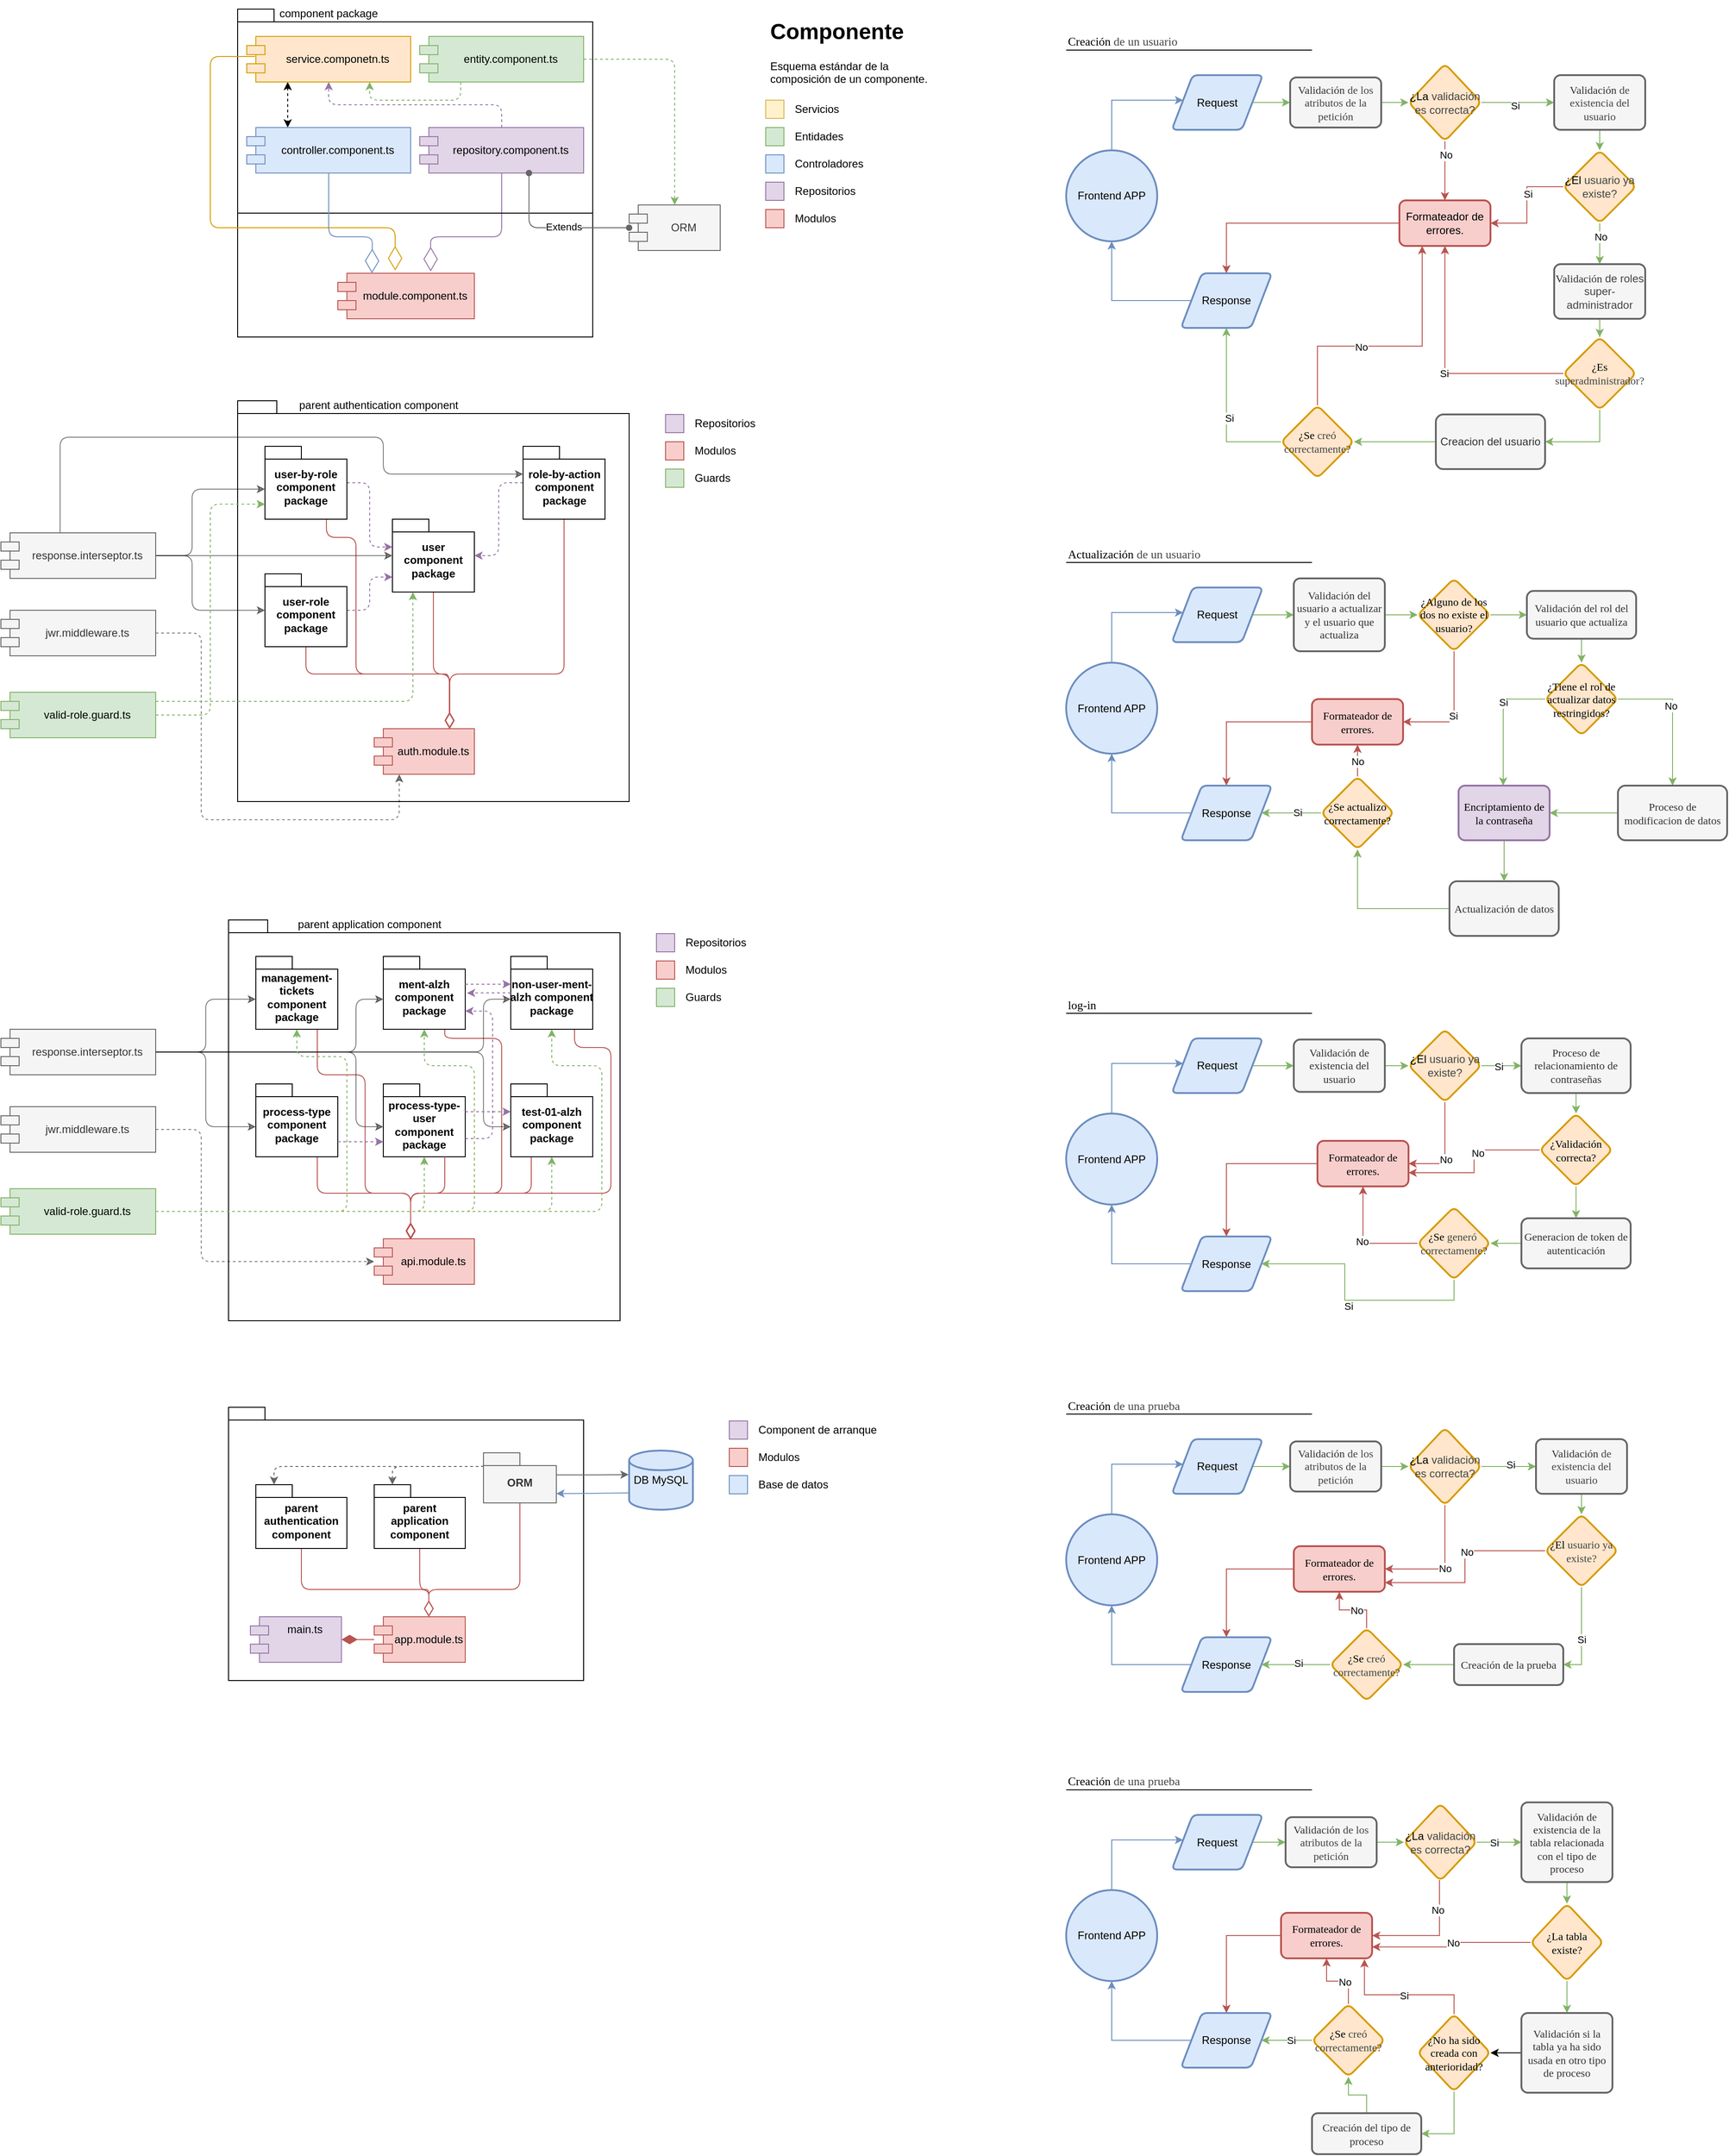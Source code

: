 <mxfile version="22.0.8" type="github">
  <diagram name="Page-1" id="3SnuVNbN8GcKIh2ZC8Z5">
    <mxGraphModel dx="3217" dy="1250" grid="1" gridSize="10" guides="1" tooltips="1" connect="1" arrows="1" fold="1" page="1" pageScale="1" pageWidth="827" pageHeight="1169" math="0" shadow="0">
      <root>
        <mxCell id="0" />
        <mxCell id="1" parent="0" />
        <mxCell id="pO1jTsx1TpuLJ8HW07vw-2" value="" style="shape=folder;fontStyle=1;spacingTop=10;tabWidth=40;tabHeight=14;tabPosition=left;html=1;whiteSpace=wrap;" parent="1" vertex="1">
          <mxGeometry x="90" y="40" width="390" height="360" as="geometry" />
        </mxCell>
        <mxCell id="pO1jTsx1TpuLJ8HW07vw-17" style="edgeStyle=orthogonalEdgeStyle;rounded=0;orthogonalLoop=1;jettySize=auto;html=1;exitX=0.25;exitY=1;exitDx=0;exitDy=0;entryX=0.25;entryY=0;entryDx=0;entryDy=0;dashed=1;startArrow=classic;startFill=1;" parent="1" source="pO1jTsx1TpuLJ8HW07vw-3" target="pO1jTsx1TpuLJ8HW07vw-8" edge="1">
          <mxGeometry relative="1" as="geometry" />
        </mxCell>
        <mxCell id="pO1jTsx1TpuLJ8HW07vw-3" value="service.componetn.ts" style="shape=module;align=left;spacingLeft=20;align=center;verticalAlign=middle;whiteSpace=wrap;html=1;fillColor=#ffe6cc;strokeColor=#d79b00;" parent="1" vertex="1">
          <mxGeometry x="100" y="70" width="180" height="50" as="geometry" />
        </mxCell>
        <mxCell id="pO1jTsx1TpuLJ8HW07vw-14" style="edgeStyle=orthogonalEdgeStyle;rounded=1;orthogonalLoop=1;jettySize=auto;html=1;exitX=0.05;exitY=0.44;exitDx=0;exitDy=0;entryX=0.42;entryY=-0.06;entryDx=0;entryDy=0;entryPerimeter=0;endSize=24;endArrow=diamondThin;endFill=0;exitPerimeter=0;fillColor=#ffe6cc;strokeColor=#d79b00;" parent="1" source="pO1jTsx1TpuLJ8HW07vw-3" target="pO1jTsx1TpuLJ8HW07vw-7" edge="1">
          <mxGeometry relative="1" as="geometry">
            <Array as="points">
              <mxPoint x="60" y="92" />
              <mxPoint x="60" y="280" />
              <mxPoint x="263" y="280" />
            </Array>
          </mxGeometry>
        </mxCell>
        <mxCell id="pO1jTsx1TpuLJ8HW07vw-18" style="edgeStyle=orthogonalEdgeStyle;rounded=1;orthogonalLoop=1;jettySize=auto;html=1;exitX=0.25;exitY=1;exitDx=0;exitDy=0;entryX=0.75;entryY=1;entryDx=0;entryDy=0;dashed=1;fillColor=#d5e8d4;strokeColor=#82b366;" parent="1" source="pO1jTsx1TpuLJ8HW07vw-5" target="pO1jTsx1TpuLJ8HW07vw-3" edge="1">
          <mxGeometry relative="1" as="geometry" />
        </mxCell>
        <mxCell id="VqnanhZ_yknu34_rnHjb-83" style="edgeStyle=orthogonalEdgeStyle;rounded=1;orthogonalLoop=1;jettySize=auto;html=1;exitX=1;exitY=0.5;exitDx=0;exitDy=0;entryX=0.5;entryY=0;entryDx=0;entryDy=0;fillColor=#d5e8d4;strokeColor=#82b366;dashed=1;" parent="1" source="pO1jTsx1TpuLJ8HW07vw-5" target="VqnanhZ_yknu34_rnHjb-51" edge="1">
          <mxGeometry relative="1" as="geometry" />
        </mxCell>
        <mxCell id="pO1jTsx1TpuLJ8HW07vw-5" value="entity.component.ts" style="shape=module;align=left;spacingLeft=20;align=center;verticalAlign=middle;whiteSpace=wrap;html=1;fillColor=#d5e8d4;strokeColor=#82b366;" parent="1" vertex="1">
          <mxGeometry x="290" y="70" width="180" height="50" as="geometry" />
        </mxCell>
        <mxCell id="pO1jTsx1TpuLJ8HW07vw-15" style="edgeStyle=orthogonalEdgeStyle;rounded=1;orthogonalLoop=1;jettySize=auto;html=1;exitX=0.5;exitY=1;exitDx=0;exitDy=0;entryX=0.68;entryY=-0.04;entryDx=0;entryDy=0;entryPerimeter=0;endSize=24;endArrow=diamondThin;endFill=0;fillColor=#e1d5e7;strokeColor=#9673a6;" parent="1" source="pO1jTsx1TpuLJ8HW07vw-6" target="pO1jTsx1TpuLJ8HW07vw-7" edge="1">
          <mxGeometry relative="1" as="geometry">
            <Array as="points">
              <mxPoint x="380" y="290" />
              <mxPoint x="302" y="290" />
            </Array>
          </mxGeometry>
        </mxCell>
        <mxCell id="pO1jTsx1TpuLJ8HW07vw-16" style="edgeStyle=orthogonalEdgeStyle;rounded=1;orthogonalLoop=1;jettySize=auto;html=1;exitX=0.5;exitY=0;exitDx=0;exitDy=0;dashed=1;fillColor=#e1d5e7;strokeColor=#9673a6;" parent="1" source="pO1jTsx1TpuLJ8HW07vw-6" target="pO1jTsx1TpuLJ8HW07vw-3" edge="1">
          <mxGeometry relative="1" as="geometry" />
        </mxCell>
        <mxCell id="pO1jTsx1TpuLJ8HW07vw-6" value="repository.component.ts" style="shape=module;align=left;spacingLeft=20;align=center;verticalAlign=middle;whiteSpace=wrap;html=1;fillColor=#e1d5e7;strokeColor=#9673a6;" parent="1" vertex="1">
          <mxGeometry x="290" y="170" width="180" height="50" as="geometry" />
        </mxCell>
        <mxCell id="pO1jTsx1TpuLJ8HW07vw-7" value="module.component.ts" style="shape=module;align=left;spacingLeft=20;align=center;verticalAlign=middle;whiteSpace=wrap;html=1;fillColor=#f8cecc;strokeColor=#b85450;" parent="1" vertex="1">
          <mxGeometry x="200" y="330" width="150" height="50" as="geometry" />
        </mxCell>
        <mxCell id="pO1jTsx1TpuLJ8HW07vw-8" value="controller.component.ts" style="shape=module;align=left;spacingLeft=20;align=center;verticalAlign=middle;whiteSpace=wrap;html=1;fillColor=#dae8fc;strokeColor=#6c8ebf;" parent="1" vertex="1">
          <mxGeometry x="100" y="170" width="180" height="50" as="geometry" />
        </mxCell>
        <mxCell id="pO1jTsx1TpuLJ8HW07vw-9" value="" style="line;strokeWidth=1;fillColor=none;align=left;verticalAlign=middle;spacingTop=-1;spacingLeft=3;spacingRight=3;rotatable=0;labelPosition=right;points=[];portConstraint=eastwest;strokeColor=inherit;" parent="1" vertex="1">
          <mxGeometry x="90" y="260" width="390" height="8" as="geometry" />
        </mxCell>
        <mxCell id="pO1jTsx1TpuLJ8HW07vw-13" value="" style="endArrow=diamondThin;endFill=0;endSize=24;html=1;rounded=1;exitX=0.5;exitY=1;exitDx=0;exitDy=0;entryX=0.25;entryY=0;entryDx=0;entryDy=0;fillColor=#dae8fc;strokeColor=#6c8ebf;" parent="1" source="pO1jTsx1TpuLJ8HW07vw-8" target="pO1jTsx1TpuLJ8HW07vw-7" edge="1">
          <mxGeometry width="160" relative="1" as="geometry">
            <mxPoint x="300" y="400" as="sourcePoint" />
            <mxPoint x="460" y="400" as="targetPoint" />
            <Array as="points">
              <mxPoint x="190" y="290" />
              <mxPoint x="238" y="290" />
            </Array>
          </mxGeometry>
        </mxCell>
        <mxCell id="pO1jTsx1TpuLJ8HW07vw-23" value="component package" style="text;html=1;strokeColor=none;fillColor=none;align=center;verticalAlign=middle;whiteSpace=wrap;rounded=0;" parent="1" vertex="1">
          <mxGeometry x="110" y="30" width="160" height="30" as="geometry" />
        </mxCell>
        <mxCell id="pO1jTsx1TpuLJ8HW07vw-24" value="&lt;h1&gt;Componente&lt;/h1&gt;&lt;p&gt;Esquema estándar de la composición de un componente.&lt;br&gt;&lt;/p&gt;" style="text;html=1;strokeColor=none;fillColor=none;spacing=5;spacingTop=-20;whiteSpace=wrap;overflow=hidden;rounded=0;labelBackgroundColor=default;" parent="1" vertex="1">
          <mxGeometry x="670" y="45" width="190" height="90" as="geometry" />
        </mxCell>
        <mxCell id="pO1jTsx1TpuLJ8HW07vw-25" value="" style="whiteSpace=wrap;html=1;aspect=fixed;fillColor=#fff2cc;strokeColor=#d6b656;" parent="1" vertex="1">
          <mxGeometry x="670" y="140" width="20" height="20" as="geometry" />
        </mxCell>
        <mxCell id="pO1jTsx1TpuLJ8HW07vw-26" value="" style="whiteSpace=wrap;html=1;aspect=fixed;fillColor=#d5e8d4;strokeColor=#82b366;" parent="1" vertex="1">
          <mxGeometry x="670" y="170" width="20" height="20" as="geometry" />
        </mxCell>
        <mxCell id="pO1jTsx1TpuLJ8HW07vw-27" value="" style="whiteSpace=wrap;html=1;aspect=fixed;fillColor=#dae8fc;strokeColor=#6c8ebf;" parent="1" vertex="1">
          <mxGeometry x="670" y="200" width="20" height="20" as="geometry" />
        </mxCell>
        <mxCell id="pO1jTsx1TpuLJ8HW07vw-28" value="" style="whiteSpace=wrap;html=1;aspect=fixed;fillColor=#e1d5e7;strokeColor=#9673a6;" parent="1" vertex="1">
          <mxGeometry x="670" y="230" width="20" height="20" as="geometry" />
        </mxCell>
        <mxCell id="pO1jTsx1TpuLJ8HW07vw-29" value="" style="whiteSpace=wrap;html=1;aspect=fixed;fillColor=#f8cecc;strokeColor=#b85450;" parent="1" vertex="1">
          <mxGeometry x="670" y="260" width="20" height="20" as="geometry" />
        </mxCell>
        <mxCell id="pO1jTsx1TpuLJ8HW07vw-30" value="Servicios" style="text;html=1;strokeColor=none;fillColor=none;align=left;verticalAlign=middle;whiteSpace=wrap;rounded=0;labelBackgroundColor=default;" parent="1" vertex="1">
          <mxGeometry x="700" y="135" width="60" height="30" as="geometry" />
        </mxCell>
        <mxCell id="pO1jTsx1TpuLJ8HW07vw-31" value="Entidades" style="text;html=1;strokeColor=none;fillColor=none;align=left;verticalAlign=middle;whiteSpace=wrap;rounded=0;labelBackgroundColor=default;" parent="1" vertex="1">
          <mxGeometry x="700" y="165" width="60" height="30" as="geometry" />
        </mxCell>
        <mxCell id="pO1jTsx1TpuLJ8HW07vw-33" value="Controladores" style="text;html=1;strokeColor=none;fillColor=none;align=left;verticalAlign=middle;whiteSpace=wrap;rounded=0;labelBackgroundColor=default;" parent="1" vertex="1">
          <mxGeometry x="700" y="195" width="80" height="30" as="geometry" />
        </mxCell>
        <mxCell id="pO1jTsx1TpuLJ8HW07vw-34" value="Repositorios" style="text;html=1;strokeColor=none;fillColor=none;align=left;verticalAlign=middle;whiteSpace=wrap;rounded=0;labelBackgroundColor=default;" parent="1" vertex="1">
          <mxGeometry x="700" y="225" width="90" height="30" as="geometry" />
        </mxCell>
        <mxCell id="pO1jTsx1TpuLJ8HW07vw-35" value="Modulos" style="text;html=1;strokeColor=none;fillColor=none;align=left;verticalAlign=middle;whiteSpace=wrap;rounded=0;labelBackgroundColor=default;" parent="1" vertex="1">
          <mxGeometry x="700" y="255" width="60" height="30" as="geometry" />
        </mxCell>
        <mxCell id="pO1jTsx1TpuLJ8HW07vw-36" value="" style="shape=folder;fontStyle=1;spacingTop=10;tabWidth=40;tabHeight=14;tabPosition=left;html=1;whiteSpace=wrap;" parent="1" vertex="1">
          <mxGeometry x="90" y="470" width="430" height="440" as="geometry" />
        </mxCell>
        <mxCell id="pO1jTsx1TpuLJ8HW07vw-38" value="auth.module.ts" style="shape=module;align=left;spacingLeft=20;align=center;verticalAlign=middle;whiteSpace=wrap;html=1;fillColor=#f8cecc;strokeColor=#b85450;" parent="1" vertex="1">
          <mxGeometry x="240" y="830" width="110" height="50" as="geometry" />
        </mxCell>
        <mxCell id="pO1jTsx1TpuLJ8HW07vw-42" value="parent authentication component" style="text;html=1;strokeColor=none;fillColor=none;align=center;verticalAlign=middle;whiteSpace=wrap;rounded=0;" parent="1" vertex="1">
          <mxGeometry x="150" y="460" width="190" height="30" as="geometry" />
        </mxCell>
        <mxCell id="pO1jTsx1TpuLJ8HW07vw-59" style="edgeStyle=orthogonalEdgeStyle;rounded=1;orthogonalLoop=1;jettySize=auto;html=1;entryX=0;entryY=0;entryDx=0;entryDy=30.5;entryPerimeter=0;dashed=1;fillColor=#e1d5e7;strokeColor=#9673a6;" parent="1" source="pO1jTsx1TpuLJ8HW07vw-43" target="pO1jTsx1TpuLJ8HW07vw-45" edge="1">
          <mxGeometry relative="1" as="geometry" />
        </mxCell>
        <mxCell id="pO1jTsx1TpuLJ8HW07vw-64" style="edgeStyle=orthogonalEdgeStyle;rounded=1;orthogonalLoop=1;jettySize=auto;html=1;exitX=0.75;exitY=1;exitDx=0;exitDy=0;exitPerimeter=0;endArrow=diamondThin;endFill=0;endSize=15;fillColor=#f8cecc;strokeColor=#b85450;entryX=0.75;entryY=0;entryDx=0;entryDy=0;" parent="1" source="pO1jTsx1TpuLJ8HW07vw-43" target="pO1jTsx1TpuLJ8HW07vw-38" edge="1">
          <mxGeometry relative="1" as="geometry">
            <Array as="points">
              <mxPoint x="188" y="620" />
              <mxPoint x="220" y="620" />
              <mxPoint x="220" y="770" />
              <mxPoint x="323" y="770" />
              <mxPoint x="323" y="830" />
            </Array>
          </mxGeometry>
        </mxCell>
        <mxCell id="pO1jTsx1TpuLJ8HW07vw-43" value="user-by-role component package" style="shape=folder;fontStyle=1;spacingTop=10;tabWidth=40;tabHeight=14;tabPosition=left;html=1;whiteSpace=wrap;" parent="1" vertex="1">
          <mxGeometry x="120" y="520" width="90" height="80" as="geometry" />
        </mxCell>
        <mxCell id="pO1jTsx1TpuLJ8HW07vw-60" style="edgeStyle=orthogonalEdgeStyle;rounded=1;orthogonalLoop=1;jettySize=auto;html=1;entryX=0;entryY=0;entryDx=0;entryDy=63.5;entryPerimeter=0;dashed=1;fillColor=#e1d5e7;strokeColor=#9673a6;" parent="1" source="pO1jTsx1TpuLJ8HW07vw-44" target="pO1jTsx1TpuLJ8HW07vw-45" edge="1">
          <mxGeometry relative="1" as="geometry" />
        </mxCell>
        <mxCell id="pO1jTsx1TpuLJ8HW07vw-61" style="edgeStyle=orthogonalEdgeStyle;rounded=1;orthogonalLoop=1;jettySize=auto;html=1;fillColor=#f8cecc;strokeColor=#b85450;endArrow=diamondThin;endFill=0;endSize=15;entryX=0.75;entryY=0;entryDx=0;entryDy=0;" parent="1" source="pO1jTsx1TpuLJ8HW07vw-44" target="pO1jTsx1TpuLJ8HW07vw-38" edge="1">
          <mxGeometry relative="1" as="geometry">
            <Array as="points">
              <mxPoint x="165" y="770" />
              <mxPoint x="323" y="770" />
              <mxPoint x="323" y="830" />
            </Array>
            <mxPoint x="320" y="830" as="targetPoint" />
          </mxGeometry>
        </mxCell>
        <mxCell id="pO1jTsx1TpuLJ8HW07vw-44" value="user-role component package" style="shape=folder;fontStyle=1;spacingTop=10;tabWidth=40;tabHeight=14;tabPosition=left;html=1;whiteSpace=wrap;" parent="1" vertex="1">
          <mxGeometry x="120" y="660" width="90" height="80" as="geometry" />
        </mxCell>
        <mxCell id="pO1jTsx1TpuLJ8HW07vw-63" style="edgeStyle=orthogonalEdgeStyle;rounded=1;orthogonalLoop=1;jettySize=auto;html=1;exitX=0.5;exitY=1;exitDx=0;exitDy=0;exitPerimeter=0;entryX=0.75;entryY=0;entryDx=0;entryDy=0;endArrow=diamondThin;endFill=0;endSize=15;fillColor=#f8cecc;strokeColor=#b85450;" parent="1" source="pO1jTsx1TpuLJ8HW07vw-45" target="pO1jTsx1TpuLJ8HW07vw-38" edge="1">
          <mxGeometry relative="1" as="geometry">
            <Array as="points">
              <mxPoint x="305" y="770" />
              <mxPoint x="322" y="770" />
            </Array>
          </mxGeometry>
        </mxCell>
        <mxCell id="pO1jTsx1TpuLJ8HW07vw-45" value="user component package" style="shape=folder;fontStyle=1;spacingTop=10;tabWidth=40;tabHeight=14;tabPosition=left;html=1;whiteSpace=wrap;" parent="1" vertex="1">
          <mxGeometry x="260" y="600" width="90" height="80" as="geometry" />
        </mxCell>
        <mxCell id="pO1jTsx1TpuLJ8HW07vw-58" style="edgeStyle=orthogonalEdgeStyle;rounded=1;orthogonalLoop=1;jettySize=auto;html=1;dashed=1;fillColor=#e1d5e7;strokeColor=#9673a6;" parent="1" source="pO1jTsx1TpuLJ8HW07vw-47" target="pO1jTsx1TpuLJ8HW07vw-45" edge="1">
          <mxGeometry relative="1" as="geometry" />
        </mxCell>
        <mxCell id="pO1jTsx1TpuLJ8HW07vw-62" style="edgeStyle=orthogonalEdgeStyle;rounded=1;orthogonalLoop=1;jettySize=auto;html=1;entryX=0.75;entryY=0;entryDx=0;entryDy=0;endArrow=diamondThin;endFill=0;endSize=15;fillColor=#f8cecc;strokeColor=#b85450;" parent="1" source="pO1jTsx1TpuLJ8HW07vw-47" target="pO1jTsx1TpuLJ8HW07vw-38" edge="1">
          <mxGeometry relative="1" as="geometry">
            <Array as="points">
              <mxPoint x="448" y="770" />
              <mxPoint x="323" y="770" />
              <mxPoint x="323" y="830" />
            </Array>
          </mxGeometry>
        </mxCell>
        <mxCell id="pO1jTsx1TpuLJ8HW07vw-47" value="role-by-action component package" style="shape=folder;fontStyle=1;spacingTop=10;tabWidth=40;tabHeight=14;tabPosition=left;html=1;whiteSpace=wrap;" parent="1" vertex="1">
          <mxGeometry x="403.5" y="520" width="90" height="80" as="geometry" />
        </mxCell>
        <mxCell id="pO1jTsx1TpuLJ8HW07vw-54" style="edgeStyle=orthogonalEdgeStyle;rounded=1;orthogonalLoop=1;jettySize=auto;html=1;entryX=0;entryY=0;entryDx=0;entryDy=47;entryPerimeter=0;opacity=50;" parent="1" source="pO1jTsx1TpuLJ8HW07vw-53" target="pO1jTsx1TpuLJ8HW07vw-43" edge="1">
          <mxGeometry relative="1" as="geometry">
            <Array as="points">
              <mxPoint x="40" y="640" />
              <mxPoint x="40" y="567" />
            </Array>
          </mxGeometry>
        </mxCell>
        <mxCell id="pO1jTsx1TpuLJ8HW07vw-55" style="edgeStyle=orthogonalEdgeStyle;rounded=1;orthogonalLoop=1;jettySize=auto;html=1;opacity=50;" parent="1" source="pO1jTsx1TpuLJ8HW07vw-53" target="pO1jTsx1TpuLJ8HW07vw-44" edge="1">
          <mxGeometry relative="1" as="geometry">
            <Array as="points">
              <mxPoint x="40" y="640" />
              <mxPoint x="40" y="700" />
            </Array>
          </mxGeometry>
        </mxCell>
        <mxCell id="pO1jTsx1TpuLJ8HW07vw-56" style="edgeStyle=orthogonalEdgeStyle;rounded=1;orthogonalLoop=1;jettySize=auto;html=1;opacity=50;" parent="1" source="pO1jTsx1TpuLJ8HW07vw-53" target="pO1jTsx1TpuLJ8HW07vw-45" edge="1">
          <mxGeometry relative="1" as="geometry">
            <Array as="points">
              <mxPoint x="20" y="640" />
              <mxPoint x="20" y="640" />
            </Array>
          </mxGeometry>
        </mxCell>
        <mxCell id="pO1jTsx1TpuLJ8HW07vw-57" style="edgeStyle=orthogonalEdgeStyle;rounded=1;orthogonalLoop=1;jettySize=auto;html=1;entryX=0;entryY=0;entryDx=0;entryDy=30.5;entryPerimeter=0;opacity=50;" parent="1" source="pO1jTsx1TpuLJ8HW07vw-53" target="pO1jTsx1TpuLJ8HW07vw-47" edge="1">
          <mxGeometry relative="1" as="geometry">
            <Array as="points">
              <mxPoint x="-105" y="510" />
              <mxPoint x="250" y="510" />
              <mxPoint x="250" y="551" />
            </Array>
          </mxGeometry>
        </mxCell>
        <mxCell id="pO1jTsx1TpuLJ8HW07vw-53" value="response.interseptor.ts" style="shape=module;align=left;spacingLeft=20;align=center;verticalAlign=middle;whiteSpace=wrap;html=1;fillColor=#f5f5f5;strokeColor=#666666;fontColor=#333333;" parent="1" vertex="1">
          <mxGeometry x="-170" y="615" width="170" height="50" as="geometry" />
        </mxCell>
        <mxCell id="pO1jTsx1TpuLJ8HW07vw-67" style="edgeStyle=orthogonalEdgeStyle;rounded=1;orthogonalLoop=1;jettySize=auto;html=1;exitX=1;exitY=0.5;exitDx=0;exitDy=0;entryX=0.25;entryY=1;entryDx=0;entryDy=0;dashed=1;opacity=50;" parent="1" source="pO1jTsx1TpuLJ8HW07vw-65" target="pO1jTsx1TpuLJ8HW07vw-38" edge="1">
          <mxGeometry relative="1" as="geometry">
            <Array as="points">
              <mxPoint x="50" y="725" />
              <mxPoint x="50" y="930" />
              <mxPoint x="268" y="930" />
            </Array>
          </mxGeometry>
        </mxCell>
        <mxCell id="pO1jTsx1TpuLJ8HW07vw-65" value="jwr.middleware.ts" style="shape=module;align=left;spacingLeft=20;align=center;verticalAlign=middle;whiteSpace=wrap;html=1;fillColor=#f5f5f5;fontColor=#333333;strokeColor=#666666;" parent="1" vertex="1">
          <mxGeometry x="-170" y="700" width="170" height="50" as="geometry" />
        </mxCell>
        <mxCell id="pO1jTsx1TpuLJ8HW07vw-69" style="edgeStyle=orthogonalEdgeStyle;rounded=1;orthogonalLoop=1;jettySize=auto;html=1;entryX=0.25;entryY=1;entryDx=0;entryDy=0;entryPerimeter=0;dashed=1;fillColor=#d5e8d4;strokeColor=#82b366;" parent="1" source="pO1jTsx1TpuLJ8HW07vw-68" target="pO1jTsx1TpuLJ8HW07vw-45" edge="1">
          <mxGeometry relative="1" as="geometry">
            <Array as="points">
              <mxPoint x="283" y="800" />
            </Array>
          </mxGeometry>
        </mxCell>
        <mxCell id="pO1jTsx1TpuLJ8HW07vw-70" style="edgeStyle=orthogonalEdgeStyle;rounded=1;orthogonalLoop=1;jettySize=auto;html=1;entryX=0;entryY=0;entryDx=0;entryDy=63.5;entryPerimeter=0;dashed=1;fillColor=#d5e8d4;strokeColor=#82b366;" parent="1" source="pO1jTsx1TpuLJ8HW07vw-68" target="pO1jTsx1TpuLJ8HW07vw-43" edge="1">
          <mxGeometry relative="1" as="geometry" />
        </mxCell>
        <mxCell id="pO1jTsx1TpuLJ8HW07vw-68" value="valid-role.guard.ts" style="shape=module;align=left;spacingLeft=20;align=center;verticalAlign=middle;whiteSpace=wrap;html=1;fillColor=#d5e8d4;strokeColor=#82b366;" parent="1" vertex="1">
          <mxGeometry x="-170" y="790" width="170" height="50" as="geometry" />
        </mxCell>
        <mxCell id="pO1jTsx1TpuLJ8HW07vw-71" value="" style="shape=folder;fontStyle=1;spacingTop=10;tabWidth=40;tabHeight=14;tabPosition=left;html=1;whiteSpace=wrap;" parent="1" vertex="1">
          <mxGeometry x="80" y="1040" width="430" height="440" as="geometry" />
        </mxCell>
        <mxCell id="pO1jTsx1TpuLJ8HW07vw-72" value="response.interseptor.ts" style="shape=module;align=left;spacingLeft=20;align=center;verticalAlign=middle;whiteSpace=wrap;html=1;fillColor=#f5f5f5;strokeColor=#666666;fontColor=#333333;" parent="1" vertex="1">
          <mxGeometry x="-170" y="1160" width="170" height="50" as="geometry" />
        </mxCell>
        <mxCell id="VqnanhZ_yknu34_rnHjb-3" style="edgeStyle=orthogonalEdgeStyle;rounded=1;orthogonalLoop=1;jettySize=auto;html=1;dashed=1;opacity=50;" parent="1" source="pO1jTsx1TpuLJ8HW07vw-73" target="pO1jTsx1TpuLJ8HW07vw-76" edge="1">
          <mxGeometry relative="1" as="geometry">
            <Array as="points">
              <mxPoint x="50" y="1270" />
              <mxPoint x="50" y="1415" />
            </Array>
          </mxGeometry>
        </mxCell>
        <mxCell id="pO1jTsx1TpuLJ8HW07vw-73" value="jwr.middleware.ts" style="shape=module;align=left;spacingLeft=20;align=center;verticalAlign=middle;whiteSpace=wrap;html=1;fillColor=#f5f5f5;fontColor=#333333;strokeColor=#666666;" parent="1" vertex="1">
          <mxGeometry x="-170" y="1245" width="170" height="50" as="geometry" />
        </mxCell>
        <mxCell id="VqnanhZ_yknu34_rnHjb-13" style="edgeStyle=orthogonalEdgeStyle;rounded=1;orthogonalLoop=1;jettySize=auto;html=1;dashed=1;fillColor=#d5e8d4;strokeColor=#82b366;" parent="1" source="pO1jTsx1TpuLJ8HW07vw-74" target="pO1jTsx1TpuLJ8HW07vw-83" edge="1">
          <mxGeometry relative="1" as="geometry" />
        </mxCell>
        <mxCell id="pO1jTsx1TpuLJ8HW07vw-74" value="valid-role.guard.ts" style="shape=module;align=left;spacingLeft=20;align=center;verticalAlign=middle;whiteSpace=wrap;html=1;fillColor=#d5e8d4;strokeColor=#82b366;" parent="1" vertex="1">
          <mxGeometry x="-170" y="1335" width="170" height="50" as="geometry" />
        </mxCell>
        <mxCell id="pO1jTsx1TpuLJ8HW07vw-76" value="api.module.ts" style="shape=module;align=left;spacingLeft=20;align=center;verticalAlign=middle;whiteSpace=wrap;html=1;fillColor=#f8cecc;strokeColor=#b85450;" parent="1" vertex="1">
          <mxGeometry x="240" y="1390" width="110" height="50" as="geometry" />
        </mxCell>
        <mxCell id="VqnanhZ_yknu34_rnHjb-29" style="edgeStyle=orthogonalEdgeStyle;rounded=1;orthogonalLoop=1;jettySize=auto;html=1;exitX=0.75;exitY=1;exitDx=0;exitDy=0;exitPerimeter=0;endSize=15;fillColor=#f8cecc;strokeColor=#b85450;endArrow=diamondThin;endFill=0;" parent="1" source="pO1jTsx1TpuLJ8HW07vw-78" edge="1">
          <mxGeometry relative="1" as="geometry">
            <mxPoint x="280" y="1390" as="targetPoint" />
            <Array as="points">
              <mxPoint x="178" y="1210" />
              <mxPoint x="230" y="1210" />
              <mxPoint x="230" y="1340" />
              <mxPoint x="280" y="1340" />
            </Array>
          </mxGeometry>
        </mxCell>
        <mxCell id="pO1jTsx1TpuLJ8HW07vw-78" value="management-tickets component package" style="shape=folder;fontStyle=1;spacingTop=10;tabWidth=40;tabHeight=14;tabPosition=left;html=1;whiteSpace=wrap;" parent="1" vertex="1">
          <mxGeometry x="110" y="1080" width="90" height="80" as="geometry" />
        </mxCell>
        <mxCell id="VqnanhZ_yknu34_rnHjb-31" style="edgeStyle=orthogonalEdgeStyle;rounded=1;orthogonalLoop=1;jettySize=auto;html=1;exitX=0.75;exitY=1;exitDx=0;exitDy=0;exitPerimeter=0;fillColor=#f8cecc;strokeColor=#b85450;endSize=15;endArrow=diamondThin;endFill=0;" parent="1" source="pO1jTsx1TpuLJ8HW07vw-79" edge="1">
          <mxGeometry relative="1" as="geometry">
            <mxPoint x="280" y="1390.762" as="targetPoint" />
            <Array as="points">
              <mxPoint x="318" y="1170" />
              <mxPoint x="380" y="1170" />
              <mxPoint x="380" y="1340" />
              <mxPoint x="280" y="1340" />
            </Array>
          </mxGeometry>
        </mxCell>
        <mxCell id="pO1jTsx1TpuLJ8HW07vw-79" value="ment-alzh component package" style="shape=folder;fontStyle=1;spacingTop=10;tabWidth=40;tabHeight=14;tabPosition=left;html=1;whiteSpace=wrap;" parent="1" vertex="1">
          <mxGeometry x="250" y="1080" width="90" height="80" as="geometry" />
        </mxCell>
        <mxCell id="VqnanhZ_yknu34_rnHjb-32" style="edgeStyle=orthogonalEdgeStyle;rounded=1;orthogonalLoop=1;jettySize=auto;html=1;fillColor=#f8cecc;strokeColor=#b85450;endSize=15;endArrow=diamondThin;endFill=0;" parent="1" source="pO1jTsx1TpuLJ8HW07vw-80" edge="1">
          <mxGeometry relative="1" as="geometry">
            <mxPoint x="280" y="1391.143" as="targetPoint" />
            <Array as="points">
              <mxPoint x="460" y="1180" />
              <mxPoint x="500" y="1180" />
              <mxPoint x="500" y="1340" />
              <mxPoint x="280" y="1340" />
            </Array>
          </mxGeometry>
        </mxCell>
        <mxCell id="pO1jTsx1TpuLJ8HW07vw-80" value="non-user-ment-alzh&amp;nbsp;component package" style="shape=folder;fontStyle=1;spacingTop=10;tabWidth=40;tabHeight=14;tabPosition=left;html=1;whiteSpace=wrap;" parent="1" vertex="1">
          <mxGeometry x="390" y="1080" width="90" height="80" as="geometry" />
        </mxCell>
        <mxCell id="VqnanhZ_yknu34_rnHjb-25" style="edgeStyle=orthogonalEdgeStyle;rounded=1;orthogonalLoop=1;jettySize=auto;html=1;exitX=0.75;exitY=1;exitDx=0;exitDy=0;exitPerimeter=0;endArrow=diamondThin;endFill=0;endSize=15;fillColor=#f8cecc;strokeColor=#b85450;" parent="1" source="pO1jTsx1TpuLJ8HW07vw-81" edge="1">
          <mxGeometry relative="1" as="geometry">
            <mxPoint x="280" y="1390" as="targetPoint" />
            <Array as="points">
              <mxPoint x="178" y="1340" />
              <mxPoint x="280" y="1340" />
              <mxPoint x="280" y="1390" />
            </Array>
          </mxGeometry>
        </mxCell>
        <mxCell id="pO1jTsx1TpuLJ8HW07vw-81" value="process-type component package" style="shape=folder;fontStyle=1;spacingTop=10;tabWidth=40;tabHeight=14;tabPosition=left;html=1;whiteSpace=wrap;" parent="1" vertex="1">
          <mxGeometry x="110" y="1220" width="90" height="80" as="geometry" />
        </mxCell>
        <mxCell id="pO1jTsx1TpuLJ8HW07vw-82" value="process-type-user component package" style="shape=folder;fontStyle=1;spacingTop=10;tabWidth=40;tabHeight=14;tabPosition=left;html=1;whiteSpace=wrap;" parent="1" vertex="1">
          <mxGeometry x="250" y="1220" width="90" height="80" as="geometry" />
        </mxCell>
        <mxCell id="VqnanhZ_yknu34_rnHjb-28" style="edgeStyle=orthogonalEdgeStyle;rounded=1;orthogonalLoop=1;jettySize=auto;html=1;exitX=0.25;exitY=1;exitDx=0;exitDy=0;exitPerimeter=0;endSize=15;endArrow=diamondThin;endFill=0;fillColor=#f8cecc;strokeColor=#b85450;" parent="1" source="pO1jTsx1TpuLJ8HW07vw-83" edge="1">
          <mxGeometry relative="1" as="geometry">
            <mxPoint x="280" y="1390" as="targetPoint" />
            <Array as="points">
              <mxPoint x="412" y="1340" />
              <mxPoint x="280" y="1340" />
            </Array>
          </mxGeometry>
        </mxCell>
        <mxCell id="pO1jTsx1TpuLJ8HW07vw-83" value="test-01-alzh component package" style="shape=folder;fontStyle=1;spacingTop=10;tabWidth=40;tabHeight=14;tabPosition=left;html=1;whiteSpace=wrap;" parent="1" vertex="1">
          <mxGeometry x="390" y="1220" width="90" height="80" as="geometry" />
        </mxCell>
        <mxCell id="VqnanhZ_yknu34_rnHjb-5" style="edgeStyle=orthogonalEdgeStyle;rounded=1;orthogonalLoop=1;jettySize=auto;html=1;entryX=0;entryY=0;entryDx=0;entryDy=47;entryPerimeter=0;opacity=50;" parent="1" source="pO1jTsx1TpuLJ8HW07vw-72" target="pO1jTsx1TpuLJ8HW07vw-81" edge="1">
          <mxGeometry relative="1" as="geometry" />
        </mxCell>
        <mxCell id="VqnanhZ_yknu34_rnHjb-6" style="edgeStyle=orthogonalEdgeStyle;rounded=1;orthogonalLoop=1;jettySize=auto;html=1;entryX=0;entryY=0;entryDx=0;entryDy=47;entryPerimeter=0;opacity=50;" parent="1" source="pO1jTsx1TpuLJ8HW07vw-72" target="pO1jTsx1TpuLJ8HW07vw-78" edge="1">
          <mxGeometry relative="1" as="geometry" />
        </mxCell>
        <mxCell id="VqnanhZ_yknu34_rnHjb-7" style="edgeStyle=orthogonalEdgeStyle;rounded=1;orthogonalLoop=1;jettySize=auto;html=1;entryX=0;entryY=0;entryDx=0;entryDy=47;entryPerimeter=0;opacity=50;" parent="1" source="pO1jTsx1TpuLJ8HW07vw-72" target="pO1jTsx1TpuLJ8HW07vw-82" edge="1">
          <mxGeometry relative="1" as="geometry">
            <Array as="points">
              <mxPoint x="220" y="1185" />
              <mxPoint x="220" y="1267" />
            </Array>
          </mxGeometry>
        </mxCell>
        <mxCell id="VqnanhZ_yknu34_rnHjb-8" style="edgeStyle=orthogonalEdgeStyle;rounded=1;orthogonalLoop=1;jettySize=auto;html=1;entryX=0;entryY=0;entryDx=0;entryDy=47;entryPerimeter=0;opacity=50;" parent="1" source="pO1jTsx1TpuLJ8HW07vw-72" target="pO1jTsx1TpuLJ8HW07vw-79" edge="1">
          <mxGeometry relative="1" as="geometry">
            <Array as="points">
              <mxPoint x="220" y="1185" />
              <mxPoint x="220" y="1127" />
            </Array>
          </mxGeometry>
        </mxCell>
        <mxCell id="VqnanhZ_yknu34_rnHjb-9" style="edgeStyle=orthogonalEdgeStyle;rounded=1;orthogonalLoop=1;jettySize=auto;html=1;entryX=0;entryY=0;entryDx=0;entryDy=47;entryPerimeter=0;opacity=50;" parent="1" source="pO1jTsx1TpuLJ8HW07vw-72" target="pO1jTsx1TpuLJ8HW07vw-83" edge="1">
          <mxGeometry relative="1" as="geometry">
            <Array as="points">
              <mxPoint x="360" y="1185" />
              <mxPoint x="360" y="1267" />
            </Array>
          </mxGeometry>
        </mxCell>
        <mxCell id="VqnanhZ_yknu34_rnHjb-10" style="edgeStyle=orthogonalEdgeStyle;rounded=1;orthogonalLoop=1;jettySize=auto;html=1;entryX=0;entryY=0;entryDx=0;entryDy=47;entryPerimeter=0;shadow=0;jumpStyle=none;opacity=50;" parent="1" source="pO1jTsx1TpuLJ8HW07vw-72" target="pO1jTsx1TpuLJ8HW07vw-80" edge="1">
          <mxGeometry relative="1" as="geometry">
            <Array as="points">
              <mxPoint x="360" y="1185" />
              <mxPoint x="360" y="1127" />
            </Array>
          </mxGeometry>
        </mxCell>
        <mxCell id="VqnanhZ_yknu34_rnHjb-12" style="edgeStyle=orthogonalEdgeStyle;rounded=1;orthogonalLoop=1;jettySize=auto;html=1;entryX=0.5;entryY=1;entryDx=0;entryDy=0;entryPerimeter=0;dashed=1;fillColor=#d5e8d4;strokeColor=#82b366;" parent="1" source="pO1jTsx1TpuLJ8HW07vw-74" target="pO1jTsx1TpuLJ8HW07vw-82" edge="1">
          <mxGeometry relative="1" as="geometry" />
        </mxCell>
        <mxCell id="VqnanhZ_yknu34_rnHjb-14" style="edgeStyle=orthogonalEdgeStyle;rounded=1;orthogonalLoop=1;jettySize=auto;html=1;entryX=0.5;entryY=1;entryDx=0;entryDy=0;entryPerimeter=0;dashed=1;fillColor=#d5e8d4;strokeColor=#82b366;" parent="1" source="pO1jTsx1TpuLJ8HW07vw-74" target="pO1jTsx1TpuLJ8HW07vw-79" edge="1">
          <mxGeometry relative="1" as="geometry">
            <Array as="points">
              <mxPoint x="350" y="1360" />
              <mxPoint x="350" y="1200" />
              <mxPoint x="295" y="1200" />
            </Array>
          </mxGeometry>
        </mxCell>
        <mxCell id="VqnanhZ_yknu34_rnHjb-15" style="edgeStyle=orthogonalEdgeStyle;rounded=1;orthogonalLoop=1;jettySize=auto;html=1;entryX=0.5;entryY=1;entryDx=0;entryDy=0;entryPerimeter=0;dashed=1;fillColor=#d5e8d4;strokeColor=#82b366;" parent="1" source="pO1jTsx1TpuLJ8HW07vw-74" target="pO1jTsx1TpuLJ8HW07vw-80" edge="1">
          <mxGeometry relative="1" as="geometry">
            <Array as="points">
              <mxPoint x="490" y="1360" />
              <mxPoint x="490" y="1200" />
              <mxPoint x="435" y="1200" />
            </Array>
          </mxGeometry>
        </mxCell>
        <mxCell id="VqnanhZ_yknu34_rnHjb-16" style="edgeStyle=orthogonalEdgeStyle;rounded=1;orthogonalLoop=1;jettySize=auto;html=1;entryX=0.5;entryY=1;entryDx=0;entryDy=0;entryPerimeter=0;dashed=1;fillColor=#d5e8d4;strokeColor=#82b366;" parent="1" source="pO1jTsx1TpuLJ8HW07vw-74" target="pO1jTsx1TpuLJ8HW07vw-78" edge="1">
          <mxGeometry relative="1" as="geometry">
            <Array as="points">
              <mxPoint x="210" y="1360" />
              <mxPoint x="210" y="1190" />
              <mxPoint x="155" y="1190" />
            </Array>
          </mxGeometry>
        </mxCell>
        <mxCell id="VqnanhZ_yknu34_rnHjb-18" style="edgeStyle=orthogonalEdgeStyle;rounded=0;orthogonalLoop=1;jettySize=auto;html=1;exitX=0;exitY=0;exitDx=90;exitDy=30.5;exitPerimeter=0;entryX=0;entryY=0;entryDx=0;entryDy=30.5;entryPerimeter=0;fillColor=#e1d5e7;strokeColor=#9673a6;dashed=1;" parent="1" source="pO1jTsx1TpuLJ8HW07vw-82" target="pO1jTsx1TpuLJ8HW07vw-83" edge="1">
          <mxGeometry relative="1" as="geometry" />
        </mxCell>
        <mxCell id="VqnanhZ_yknu34_rnHjb-20" style="edgeStyle=orthogonalEdgeStyle;rounded=1;orthogonalLoop=1;jettySize=auto;html=1;fillColor=#e1d5e7;strokeColor=#9673a6;dashed=1;" parent="1" source="pO1jTsx1TpuLJ8HW07vw-82" edge="1">
          <mxGeometry relative="1" as="geometry">
            <mxPoint x="340" y="1140" as="targetPoint" />
            <Array as="points">
              <mxPoint x="370" y="1280" />
              <mxPoint x="370" y="1140" />
              <mxPoint x="340" y="1140" />
            </Array>
          </mxGeometry>
        </mxCell>
        <mxCell id="VqnanhZ_yknu34_rnHjb-22" style="edgeStyle=orthogonalEdgeStyle;rounded=0;orthogonalLoop=1;jettySize=auto;html=1;exitX=0;exitY=0;exitDx=90;exitDy=63.5;exitPerimeter=0;entryX=0;entryY=0;entryDx=0;entryDy=63.5;entryPerimeter=0;fillColor=#e1d5e7;strokeColor=#9673a6;dashed=1;" parent="1" source="pO1jTsx1TpuLJ8HW07vw-81" target="pO1jTsx1TpuLJ8HW07vw-82" edge="1">
          <mxGeometry relative="1" as="geometry" />
        </mxCell>
        <mxCell id="VqnanhZ_yknu34_rnHjb-23" style="edgeStyle=orthogonalEdgeStyle;rounded=0;orthogonalLoop=1;jettySize=auto;html=1;exitX=0;exitY=0;exitDx=90;exitDy=30.5;exitPerimeter=0;entryX=0;entryY=0;entryDx=0;entryDy=30.5;entryPerimeter=0;fillColor=#e1d5e7;strokeColor=#9673a6;dashed=1;" parent="1" source="pO1jTsx1TpuLJ8HW07vw-79" target="pO1jTsx1TpuLJ8HW07vw-80" edge="1">
          <mxGeometry relative="1" as="geometry" />
        </mxCell>
        <mxCell id="VqnanhZ_yknu34_rnHjb-24" style="edgeStyle=orthogonalEdgeStyle;rounded=0;orthogonalLoop=1;jettySize=auto;html=1;entryX=1.021;entryY=0.503;entryDx=0;entryDy=0;entryPerimeter=0;fillColor=#e1d5e7;strokeColor=#9673a6;dashed=1;" parent="1" source="pO1jTsx1TpuLJ8HW07vw-80" target="pO1jTsx1TpuLJ8HW07vw-79" edge="1">
          <mxGeometry relative="1" as="geometry" />
        </mxCell>
        <mxCell id="VqnanhZ_yknu34_rnHjb-27" style="edgeStyle=orthogonalEdgeStyle;rounded=1;orthogonalLoop=1;jettySize=auto;html=1;exitX=0.75;exitY=1;exitDx=0;exitDy=0;exitPerimeter=0;endSize=15;fillColor=#f8cecc;strokeColor=#b85450;endArrow=diamondThin;endFill=0;" parent="1" source="pO1jTsx1TpuLJ8HW07vw-82" edge="1">
          <mxGeometry relative="1" as="geometry">
            <mxPoint x="280" y="1390" as="targetPoint" />
            <Array as="points">
              <mxPoint x="318" y="1340" />
              <mxPoint x="280" y="1340" />
            </Array>
          </mxGeometry>
        </mxCell>
        <mxCell id="VqnanhZ_yknu34_rnHjb-34" value="parent application component" style="text;html=1;strokeColor=none;fillColor=none;align=center;verticalAlign=middle;whiteSpace=wrap;rounded=0;" parent="1" vertex="1">
          <mxGeometry x="140" y="1030" width="190" height="30" as="geometry" />
        </mxCell>
        <mxCell id="VqnanhZ_yknu34_rnHjb-35" value="" style="whiteSpace=wrap;html=1;aspect=fixed;fillColor=#e1d5e7;strokeColor=#9673a6;" parent="1" vertex="1">
          <mxGeometry x="560" y="485" width="20" height="20" as="geometry" />
        </mxCell>
        <mxCell id="VqnanhZ_yknu34_rnHjb-36" value="" style="whiteSpace=wrap;html=1;aspect=fixed;fillColor=#f8cecc;strokeColor=#b85450;" parent="1" vertex="1">
          <mxGeometry x="560" y="515" width="20" height="20" as="geometry" />
        </mxCell>
        <mxCell id="VqnanhZ_yknu34_rnHjb-37" value="Repositorios" style="text;html=1;strokeColor=none;fillColor=none;align=left;verticalAlign=middle;whiteSpace=wrap;rounded=0;labelBackgroundColor=default;" parent="1" vertex="1">
          <mxGeometry x="590" y="480" width="90" height="30" as="geometry" />
        </mxCell>
        <mxCell id="VqnanhZ_yknu34_rnHjb-38" value="Modulos" style="text;html=1;strokeColor=none;fillColor=none;align=left;verticalAlign=middle;whiteSpace=wrap;rounded=0;labelBackgroundColor=default;" parent="1" vertex="1">
          <mxGeometry x="590" y="510" width="60" height="30" as="geometry" />
        </mxCell>
        <mxCell id="VqnanhZ_yknu34_rnHjb-39" value="" style="whiteSpace=wrap;html=1;aspect=fixed;fillColor=#e1d5e7;strokeColor=#9673a6;" parent="1" vertex="1">
          <mxGeometry x="550" y="1055" width="20" height="20" as="geometry" />
        </mxCell>
        <mxCell id="VqnanhZ_yknu34_rnHjb-40" value="" style="whiteSpace=wrap;html=1;aspect=fixed;fillColor=#f8cecc;strokeColor=#b85450;" parent="1" vertex="1">
          <mxGeometry x="550" y="1085" width="20" height="20" as="geometry" />
        </mxCell>
        <mxCell id="VqnanhZ_yknu34_rnHjb-41" value="Repositorios" style="text;html=1;strokeColor=none;fillColor=none;align=left;verticalAlign=middle;whiteSpace=wrap;rounded=0;labelBackgroundColor=default;" parent="1" vertex="1">
          <mxGeometry x="580" y="1050" width="90" height="30" as="geometry" />
        </mxCell>
        <mxCell id="VqnanhZ_yknu34_rnHjb-42" value="Modulos" style="text;html=1;strokeColor=none;fillColor=none;align=left;verticalAlign=middle;whiteSpace=wrap;rounded=0;labelBackgroundColor=default;" parent="1" vertex="1">
          <mxGeometry x="580" y="1080" width="60" height="30" as="geometry" />
        </mxCell>
        <mxCell id="VqnanhZ_yknu34_rnHjb-43" value="" style="whiteSpace=wrap;html=1;aspect=fixed;fillColor=#d5e8d4;strokeColor=#82b366;" parent="1" vertex="1">
          <mxGeometry x="560" y="545" width="20" height="20" as="geometry" />
        </mxCell>
        <mxCell id="VqnanhZ_yknu34_rnHjb-44" value="Guards" style="text;html=1;strokeColor=none;fillColor=none;align=left;verticalAlign=middle;whiteSpace=wrap;rounded=0;labelBackgroundColor=default;" parent="1" vertex="1">
          <mxGeometry x="590" y="540" width="60" height="30" as="geometry" />
        </mxCell>
        <mxCell id="VqnanhZ_yknu34_rnHjb-45" value="" style="whiteSpace=wrap;html=1;aspect=fixed;fillColor=#d5e8d4;strokeColor=#82b366;" parent="1" vertex="1">
          <mxGeometry x="550" y="1115" width="20" height="20" as="geometry" />
        </mxCell>
        <mxCell id="VqnanhZ_yknu34_rnHjb-46" value="Guards" style="text;html=1;strokeColor=none;fillColor=none;align=left;verticalAlign=middle;whiteSpace=wrap;rounded=0;labelBackgroundColor=default;" parent="1" vertex="1">
          <mxGeometry x="580" y="1110" width="60" height="30" as="geometry" />
        </mxCell>
        <mxCell id="VqnanhZ_yknu34_rnHjb-47" value="" style="shape=folder;fontStyle=1;spacingTop=10;tabWidth=40;tabHeight=14;tabPosition=left;html=1;whiteSpace=wrap;" parent="1" vertex="1">
          <mxGeometry x="80" y="1575" width="390" height="300" as="geometry" />
        </mxCell>
        <mxCell id="VqnanhZ_yknu34_rnHjb-79" style="edgeStyle=orthogonalEdgeStyle;rounded=0;orthogonalLoop=1;jettySize=auto;html=1;entryX=1;entryY=0.5;entryDx=0;entryDy=0;fillColor=#f8cecc;strokeColor=#b85450;endArrow=diamondThin;endFill=1;endSize=15;" parent="1" source="VqnanhZ_yknu34_rnHjb-48" target="VqnanhZ_yknu34_rnHjb-78" edge="1">
          <mxGeometry relative="1" as="geometry" />
        </mxCell>
        <mxCell id="VqnanhZ_yknu34_rnHjb-48" value="app.module.ts" style="shape=module;align=left;spacingLeft=20;align=center;verticalAlign=middle;whiteSpace=wrap;html=1;fillColor=#f8cecc;strokeColor=#b85450;" parent="1" vertex="1">
          <mxGeometry x="240" y="1805" width="100" height="50" as="geometry" />
        </mxCell>
        <mxCell id="VqnanhZ_yknu34_rnHjb-64" style="edgeStyle=orthogonalEdgeStyle;rounded=1;orthogonalLoop=1;jettySize=auto;html=1;endArrow=diamondThin;endFill=0;endSize=15;fillColor=#f8cecc;strokeColor=#b85450;" parent="1" source="VqnanhZ_yknu34_rnHjb-49" target="VqnanhZ_yknu34_rnHjb-48" edge="1">
          <mxGeometry relative="1" as="geometry">
            <Array as="points">
              <mxPoint x="400" y="1775" />
              <mxPoint x="300" y="1775" />
            </Array>
          </mxGeometry>
        </mxCell>
        <mxCell id="VqnanhZ_yknu34_rnHjb-49" value="ORM" style="shape=folder;fontStyle=1;spacingTop=10;tabWidth=40;tabHeight=14;tabPosition=left;html=1;whiteSpace=wrap;fillColor=#f5f5f5;fontColor=#333333;strokeColor=#666666;" parent="1" vertex="1">
          <mxGeometry x="360" y="1625" width="80" height="55" as="geometry" />
        </mxCell>
        <mxCell id="VqnanhZ_yknu34_rnHjb-52" style="edgeStyle=orthogonalEdgeStyle;orthogonalLoop=1;jettySize=auto;html=1;fillColor=#f5f5f5;strokeColor=#666666;rounded=1;startArrow=oval;startFill=1;endArrow=oval;endFill=1;" parent="1" source="VqnanhZ_yknu34_rnHjb-51" edge="1">
          <mxGeometry relative="1" as="geometry">
            <mxPoint x="410" y="220" as="targetPoint" />
            <Array as="points">
              <mxPoint x="410" y="280" />
              <mxPoint x="410" y="220" />
            </Array>
          </mxGeometry>
        </mxCell>
        <mxCell id="VqnanhZ_yknu34_rnHjb-53" value="Extends" style="edgeLabel;html=1;align=center;verticalAlign=middle;resizable=0;points=[];" parent="VqnanhZ_yknu34_rnHjb-52" vertex="1" connectable="0">
          <mxGeometry x="-0.154" y="-1" relative="1" as="geometry">
            <mxPoint as="offset" />
          </mxGeometry>
        </mxCell>
        <mxCell id="VqnanhZ_yknu34_rnHjb-51" value="ORM" style="shape=module;align=left;spacingLeft=20;align=center;verticalAlign=middle;whiteSpace=wrap;html=1;fillColor=#f5f5f5;fontColor=#333333;strokeColor=#666666;" parent="1" vertex="1">
          <mxGeometry x="520" y="255" width="100" height="50" as="geometry" />
        </mxCell>
        <mxCell id="VqnanhZ_yknu34_rnHjb-54" value="DB MySQL" style="strokeWidth=2;html=1;shape=mxgraph.flowchart.database;whiteSpace=wrap;fillColor=#dae8fc;strokeColor=#6c8ebf;" parent="1" vertex="1">
          <mxGeometry x="520" y="1622.5" width="70" height="65" as="geometry" />
        </mxCell>
        <mxCell id="VqnanhZ_yknu34_rnHjb-57" style="edgeStyle=orthogonalEdgeStyle;rounded=0;orthogonalLoop=1;jettySize=auto;html=1;exitX=0;exitY=0;exitDx=80;exitDy=24.25;exitPerimeter=0;entryX=-0.009;entryY=0.406;entryDx=0;entryDy=0;entryPerimeter=0;fillColor=#f5f5f5;strokeColor=#666666;" parent="1" source="VqnanhZ_yknu34_rnHjb-49" target="VqnanhZ_yknu34_rnHjb-54" edge="1">
          <mxGeometry relative="1" as="geometry" />
        </mxCell>
        <mxCell id="VqnanhZ_yknu34_rnHjb-59" style="edgeStyle=orthogonalEdgeStyle;rounded=0;orthogonalLoop=1;jettySize=auto;html=1;entryX=0;entryY=0;entryDx=80;entryDy=44.75;entryPerimeter=0;fillColor=#dae8fc;strokeColor=#6c8ebf;" parent="1" target="VqnanhZ_yknu34_rnHjb-49" edge="1">
          <mxGeometry relative="1" as="geometry">
            <mxPoint x="520" y="1669" as="sourcePoint" />
          </mxGeometry>
        </mxCell>
        <mxCell id="VqnanhZ_yknu34_rnHjb-66" style="edgeStyle=orthogonalEdgeStyle;rounded=1;orthogonalLoop=1;jettySize=auto;html=1;endArrow=diamondThin;endFill=0;endSize=15;fillColor=#f8cecc;strokeColor=#b85450;" parent="1" source="VqnanhZ_yknu34_rnHjb-60" target="VqnanhZ_yknu34_rnHjb-48" edge="1">
          <mxGeometry relative="1" as="geometry">
            <Array as="points">
              <mxPoint x="160" y="1775" />
              <mxPoint x="300" y="1775" />
            </Array>
          </mxGeometry>
        </mxCell>
        <mxCell id="VqnanhZ_yknu34_rnHjb-60" value="parent authentication component" style="shape=folder;fontStyle=1;spacingTop=10;tabWidth=40;tabHeight=14;tabPosition=left;html=1;whiteSpace=wrap;" parent="1" vertex="1">
          <mxGeometry x="110" y="1660" width="100" height="70" as="geometry" />
        </mxCell>
        <mxCell id="VqnanhZ_yknu34_rnHjb-65" style="edgeStyle=orthogonalEdgeStyle;orthogonalLoop=1;jettySize=auto;html=1;fillColor=#f8cecc;strokeColor=#b85450;endArrow=diamondThin;endFill=0;endSize=15;rounded=1;" parent="1" source="VqnanhZ_yknu34_rnHjb-61" target="VqnanhZ_yknu34_rnHjb-48" edge="1">
          <mxGeometry relative="1" as="geometry">
            <Array as="points">
              <mxPoint x="290" y="1775" />
              <mxPoint x="300" y="1775" />
            </Array>
          </mxGeometry>
        </mxCell>
        <mxCell id="VqnanhZ_yknu34_rnHjb-61" value="parent application component" style="shape=folder;fontStyle=1;spacingTop=10;tabWidth=40;tabHeight=14;tabPosition=left;html=1;whiteSpace=wrap;" parent="1" vertex="1">
          <mxGeometry x="240" y="1660" width="100" height="70" as="geometry" />
        </mxCell>
        <mxCell id="VqnanhZ_yknu34_rnHjb-62" style="edgeStyle=orthogonalEdgeStyle;rounded=1;orthogonalLoop=1;jettySize=auto;html=1;exitX=0;exitY=0;exitDx=0;exitDy=14;exitPerimeter=0;entryX=0;entryY=0;entryDx=20;entryDy=0;entryPerimeter=0;fillColor=#f5f5f5;strokeColor=#666666;dashed=1;" parent="1" source="VqnanhZ_yknu34_rnHjb-49" target="VqnanhZ_yknu34_rnHjb-61" edge="1">
          <mxGeometry relative="1" as="geometry">
            <Array as="points">
              <mxPoint x="360" y="1640" />
              <mxPoint x="260" y="1640" />
            </Array>
          </mxGeometry>
        </mxCell>
        <mxCell id="VqnanhZ_yknu34_rnHjb-63" style="edgeStyle=orthogonalEdgeStyle;rounded=1;orthogonalLoop=1;jettySize=auto;html=1;exitX=0;exitY=0;exitDx=0;exitDy=14;exitPerimeter=0;entryX=0;entryY=0;entryDx=20;entryDy=0;entryPerimeter=0;fillColor=#f5f5f5;strokeColor=#666666;dashed=1;" parent="1" source="VqnanhZ_yknu34_rnHjb-49" target="VqnanhZ_yknu34_rnHjb-60" edge="1">
          <mxGeometry relative="1" as="geometry">
            <Array as="points">
              <mxPoint x="360" y="1640" />
              <mxPoint x="130" y="1640" />
            </Array>
          </mxGeometry>
        </mxCell>
        <mxCell id="VqnanhZ_yknu34_rnHjb-78" value="main.ts" style="shape=module;align=left;spacingLeft=20;align=center;verticalAlign=top;whiteSpace=wrap;html=1;fillColor=#e1d5e7;strokeColor=#9673a6;" parent="1" vertex="1">
          <mxGeometry x="104" y="1805" width="100" height="50" as="geometry" />
        </mxCell>
        <mxCell id="Ml0yyeHJuEiZfWphdUPq-1" value="" style="whiteSpace=wrap;html=1;aspect=fixed;fillColor=#e1d5e7;strokeColor=#9673a6;" parent="1" vertex="1">
          <mxGeometry x="630" y="1590" width="20" height="20" as="geometry" />
        </mxCell>
        <mxCell id="Ml0yyeHJuEiZfWphdUPq-2" value="" style="whiteSpace=wrap;html=1;aspect=fixed;fillColor=#f8cecc;strokeColor=#b85450;" parent="1" vertex="1">
          <mxGeometry x="630" y="1620" width="20" height="20" as="geometry" />
        </mxCell>
        <mxCell id="Ml0yyeHJuEiZfWphdUPq-3" value="Modulos" style="text;html=1;strokeColor=none;fillColor=none;align=left;verticalAlign=middle;whiteSpace=wrap;rounded=0;fontColor=#000000;labelBackgroundColor=default;" parent="1" vertex="1">
          <mxGeometry x="660" y="1615" width="60" height="30" as="geometry" />
        </mxCell>
        <mxCell id="Ml0yyeHJuEiZfWphdUPq-4" value="" style="whiteSpace=wrap;html=1;aspect=fixed;fillColor=#dae8fc;strokeColor=#6c8ebf;" parent="1" vertex="1">
          <mxGeometry x="630" y="1650" width="20" height="20" as="geometry" />
        </mxCell>
        <mxCell id="Ml0yyeHJuEiZfWphdUPq-5" value="Base de datos" style="text;html=1;strokeColor=none;fillColor=none;align=left;verticalAlign=middle;whiteSpace=wrap;rounded=0;fontColor=#000000;labelBackgroundColor=default;" parent="1" vertex="1">
          <mxGeometry x="660" y="1645" width="80" height="30" as="geometry" />
        </mxCell>
        <mxCell id="Ml0yyeHJuEiZfWphdUPq-6" value="Component de arranque" style="text;html=1;strokeColor=none;fillColor=none;align=left;verticalAlign=middle;whiteSpace=wrap;rounded=0;fontColor=#000000;labelBackgroundColor=default;" parent="1" vertex="1">
          <mxGeometry x="660" y="1585" width="140" height="30" as="geometry" />
        </mxCell>
        <mxCell id="Ml0yyeHJuEiZfWphdUPq-14" style="edgeStyle=orthogonalEdgeStyle;rounded=0;orthogonalLoop=1;jettySize=auto;html=1;fillColor=#d5e8d4;strokeColor=#82b366;" parent="1" source="Ml0yyeHJuEiZfWphdUPq-7" target="Ml0yyeHJuEiZfWphdUPq-13" edge="1">
          <mxGeometry relative="1" as="geometry" />
        </mxCell>
        <mxCell id="Ml0yyeHJuEiZfWphdUPq-7" value="Request" style="shape=parallelogram;html=1;strokeWidth=2;perimeter=parallelogramPerimeter;whiteSpace=wrap;rounded=1;arcSize=12;size=0.23;fillColor=#dae8fc;strokeColor=#6c8ebf;" parent="1" vertex="1">
          <mxGeometry x="1116" y="112.5" width="100" height="60" as="geometry" />
        </mxCell>
        <mxCell id="Ml0yyeHJuEiZfWphdUPq-12" style="edgeStyle=orthogonalEdgeStyle;rounded=0;orthogonalLoop=1;jettySize=auto;html=1;fillColor=#dae8fc;strokeColor=#6c8ebf;" parent="1" source="Ml0yyeHJuEiZfWphdUPq-8" target="Ml0yyeHJuEiZfWphdUPq-7" edge="1">
          <mxGeometry relative="1" as="geometry">
            <Array as="points">
              <mxPoint x="1050" y="140" />
            </Array>
          </mxGeometry>
        </mxCell>
        <mxCell id="Ml0yyeHJuEiZfWphdUPq-8" value="Frontend APP" style="strokeWidth=2;html=1;shape=mxgraph.flowchart.start_2;whiteSpace=wrap;fillColor=#dae8fc;strokeColor=#6c8ebf;" parent="1" vertex="1">
          <mxGeometry x="1000" y="195" width="100" height="100" as="geometry" />
        </mxCell>
        <mxCell id="Ml0yyeHJuEiZfWphdUPq-11" style="edgeStyle=orthogonalEdgeStyle;rounded=0;orthogonalLoop=1;jettySize=auto;html=1;fillColor=#dae8fc;strokeColor=#6c8ebf;" parent="1" source="Ml0yyeHJuEiZfWphdUPq-10" target="Ml0yyeHJuEiZfWphdUPq-8" edge="1">
          <mxGeometry relative="1" as="geometry" />
        </mxCell>
        <mxCell id="Ml0yyeHJuEiZfWphdUPq-10" value="Response" style="shape=parallelogram;html=1;strokeWidth=2;perimeter=parallelogramPerimeter;whiteSpace=wrap;rounded=1;arcSize=12;size=0.23;fillColor=#dae8fc;strokeColor=#6c8ebf;" parent="1" vertex="1">
          <mxGeometry x="1126" y="330" width="100" height="60" as="geometry" />
        </mxCell>
        <mxCell id="Ml0yyeHJuEiZfWphdUPq-16" value="" style="edgeStyle=orthogonalEdgeStyle;rounded=0;orthogonalLoop=1;jettySize=auto;html=1;fillColor=#d5e8d4;strokeColor=#82b366;" parent="1" source="Ml0yyeHJuEiZfWphdUPq-13" target="Ml0yyeHJuEiZfWphdUPq-15" edge="1">
          <mxGeometry relative="1" as="geometry" />
        </mxCell>
        <mxCell id="Ml0yyeHJuEiZfWphdUPq-13" value="&lt;font face=&quot;Verdana&quot; style=&quot;font-size: 12px;&quot;&gt;Validación&lt;span style=&quot;color: rgb(68, 68, 68); text-align: start;&quot;&gt; de los &lt;/span&gt;&lt;span style=&quot;color: rgb(68, 68, 68); text-align: start;&quot;&gt;atributos&lt;/span&gt;&lt;span style=&quot;color: rgb(68, 68, 68); text-align: start;&quot;&gt; de la &lt;/span&gt;&lt;span style=&quot;color: rgb(68, 68, 68); text-align: start;&quot;&gt;petición&lt;/span&gt;&lt;/font&gt;" style="rounded=1;whiteSpace=wrap;html=1;absoluteArcSize=1;arcSize=14;strokeWidth=2;fillColor=#f5f5f5;fontColor=#333333;strokeColor=#666666;" parent="1" vertex="1">
          <mxGeometry x="1246" y="115" width="100" height="55" as="geometry" />
        </mxCell>
        <mxCell id="Ml0yyeHJuEiZfWphdUPq-18" style="edgeStyle=orthogonalEdgeStyle;rounded=0;orthogonalLoop=1;jettySize=auto;html=1;fillColor=#f8cecc;strokeColor=#b85450;" parent="1" source="Ml0yyeHJuEiZfWphdUPq-15" target="Ml0yyeHJuEiZfWphdUPq-17" edge="1">
          <mxGeometry relative="1" as="geometry" />
        </mxCell>
        <mxCell id="Ml0yyeHJuEiZfWphdUPq-20" value="No" style="edgeLabel;html=1;align=center;verticalAlign=middle;resizable=0;points=[];" parent="Ml0yyeHJuEiZfWphdUPq-18" vertex="1" connectable="0">
          <mxGeometry x="-0.538" y="1" relative="1" as="geometry">
            <mxPoint as="offset" />
          </mxGeometry>
        </mxCell>
        <mxCell id="Ml0yyeHJuEiZfWphdUPq-22" style="edgeStyle=orthogonalEdgeStyle;rounded=0;orthogonalLoop=1;jettySize=auto;html=1;fillColor=#d5e8d4;strokeColor=#82b366;" parent="1" source="Ml0yyeHJuEiZfWphdUPq-15" target="Ml0yyeHJuEiZfWphdUPq-21" edge="1">
          <mxGeometry relative="1" as="geometry" />
        </mxCell>
        <mxCell id="Ml0yyeHJuEiZfWphdUPq-23" value="Si" style="edgeLabel;html=1;align=center;verticalAlign=middle;resizable=0;points=[];" parent="Ml0yyeHJuEiZfWphdUPq-22" vertex="1" connectable="0">
          <mxGeometry x="0.14" y="-3" relative="1" as="geometry">
            <mxPoint x="-9" as="offset" />
          </mxGeometry>
        </mxCell>
        <mxCell id="Ml0yyeHJuEiZfWphdUPq-15" value="&lt;font style=&quot;font-size: 12px;&quot;&gt;¿La&lt;span style=&quot;color: rgb(68, 68, 68); font-family: verdana, arial, sans-serif; text-align: start;&quot;&gt; &lt;/span&gt;&lt;span style=&quot;color: rgb(68, 68, 68); font-family: verdana, arial, sans-serif; text-align: start;&quot;&gt;validación&lt;/span&gt;&lt;span style=&quot;color: rgb(68, 68, 68); font-family: verdana, arial, sans-serif; text-align: start;&quot;&gt; es correcta?&lt;/span&gt;&lt;/font&gt;" style="rhombus;whiteSpace=wrap;html=1;rounded=1;arcSize=14;strokeWidth=2;fillColor=#ffe6cc;strokeColor=#d79b00;" parent="1" vertex="1">
          <mxGeometry x="1376" y="100" width="80" height="85" as="geometry" />
        </mxCell>
        <mxCell id="Ml0yyeHJuEiZfWphdUPq-19" style="edgeStyle=orthogonalEdgeStyle;rounded=0;orthogonalLoop=1;jettySize=auto;html=1;fillColor=#f8cecc;strokeColor=#b85450;" parent="1" source="Ml0yyeHJuEiZfWphdUPq-17" target="Ml0yyeHJuEiZfWphdUPq-10" edge="1">
          <mxGeometry relative="1" as="geometry" />
        </mxCell>
        <mxCell id="Ml0yyeHJuEiZfWphdUPq-17" value="Formateador de errores." style="rounded=1;whiteSpace=wrap;html=1;absoluteArcSize=1;arcSize=14;strokeWidth=2;fillColor=#f8cecc;strokeColor=#b85450;" parent="1" vertex="1">
          <mxGeometry x="1366" y="250" width="100" height="50" as="geometry" />
        </mxCell>
        <mxCell id="Ml0yyeHJuEiZfWphdUPq-26" value="" style="edgeStyle=orthogonalEdgeStyle;rounded=0;orthogonalLoop=1;jettySize=auto;html=1;fillColor=#d5e8d4;strokeColor=#82b366;" parent="1" source="Ml0yyeHJuEiZfWphdUPq-21" target="Ml0yyeHJuEiZfWphdUPq-25" edge="1">
          <mxGeometry relative="1" as="geometry" />
        </mxCell>
        <mxCell id="Ml0yyeHJuEiZfWphdUPq-21" value="&lt;font face=&quot;Verdana&quot; style=&quot;font-size: 12px;&quot;&gt;Validación&lt;span style=&quot;color: rgb(68, 68, 68); text-align: start;&quot;&gt; de existencia del usuario&lt;/span&gt;&lt;/font&gt;" style="rounded=1;whiteSpace=wrap;html=1;absoluteArcSize=1;arcSize=14;strokeWidth=2;fillColor=#f5f5f5;fontColor=#333333;strokeColor=#666666;" parent="1" vertex="1">
          <mxGeometry x="1536" y="112.5" width="100" height="60" as="geometry" />
        </mxCell>
        <mxCell id="Ml0yyeHJuEiZfWphdUPq-27" style="edgeStyle=orthogonalEdgeStyle;rounded=0;orthogonalLoop=1;jettySize=auto;html=1;fillColor=#f8cecc;strokeColor=#b85450;" parent="1" source="Ml0yyeHJuEiZfWphdUPq-25" target="Ml0yyeHJuEiZfWphdUPq-17" edge="1">
          <mxGeometry relative="1" as="geometry" />
        </mxCell>
        <mxCell id="Ml0yyeHJuEiZfWphdUPq-28" value="Si" style="edgeLabel;html=1;align=center;verticalAlign=middle;resizable=0;points=[];" parent="Ml0yyeHJuEiZfWphdUPq-27" vertex="1" connectable="0">
          <mxGeometry x="-0.204" y="1" relative="1" as="geometry">
            <mxPoint as="offset" />
          </mxGeometry>
        </mxCell>
        <mxCell id="Ml0yyeHJuEiZfWphdUPq-30" style="edgeStyle=orthogonalEdgeStyle;rounded=0;orthogonalLoop=1;jettySize=auto;html=1;fillColor=#d5e8d4;strokeColor=#82b366;" parent="1" source="Ml0yyeHJuEiZfWphdUPq-25" target="Ml0yyeHJuEiZfWphdUPq-29" edge="1">
          <mxGeometry relative="1" as="geometry" />
        </mxCell>
        <mxCell id="Ml0yyeHJuEiZfWphdUPq-31" value="No" style="edgeLabel;html=1;align=center;verticalAlign=middle;resizable=0;points=[];" parent="Ml0yyeHJuEiZfWphdUPq-30" vertex="1" connectable="0">
          <mxGeometry x="-0.344" y="1" relative="1" as="geometry">
            <mxPoint as="offset" />
          </mxGeometry>
        </mxCell>
        <mxCell id="Ml0yyeHJuEiZfWphdUPq-25" value="&lt;font style=&quot;font-size: 12px;&quot;&gt;¿El&lt;span style=&quot;color: rgb(68, 68, 68); font-family: verdana, arial, sans-serif; text-align: start;&quot;&gt; usuario ya existe?&lt;/span&gt;&lt;/font&gt;" style="rhombus;whiteSpace=wrap;html=1;rounded=1;arcSize=14;strokeWidth=2;fillColor=#ffe6cc;strokeColor=#d79b00;" parent="1" vertex="1">
          <mxGeometry x="1546" y="195" width="80" height="80" as="geometry" />
        </mxCell>
        <mxCell id="Ml0yyeHJuEiZfWphdUPq-33" style="edgeStyle=orthogonalEdgeStyle;rounded=0;orthogonalLoop=1;jettySize=auto;html=1;fillColor=#d5e8d4;strokeColor=#82b366;" parent="1" source="Ml0yyeHJuEiZfWphdUPq-29" target="Ml0yyeHJuEiZfWphdUPq-32" edge="1">
          <mxGeometry relative="1" as="geometry" />
        </mxCell>
        <mxCell id="Ml0yyeHJuEiZfWphdUPq-29" value="&lt;font style=&quot;font-size: 12px;&quot;&gt;&lt;font face=&quot;Verdana&quot;&gt;Validación&lt;span style=&quot;color: rgb(68, 68, 68); text-align: start;&quot;&gt; &lt;/span&gt;&lt;/font&gt;&lt;span style=&quot;color: rgb(68, 68, 68); font-family: verdana, arial, sans-serif; text-align: start;&quot;&gt;de roles super-administrador&lt;/span&gt;&lt;/font&gt;" style="rounded=1;whiteSpace=wrap;html=1;absoluteArcSize=1;arcSize=14;strokeWidth=2;fillColor=#f5f5f5;fontColor=#333333;strokeColor=#666666;" parent="1" vertex="1">
          <mxGeometry x="1536" y="320" width="100" height="60" as="geometry" />
        </mxCell>
        <mxCell id="Ml0yyeHJuEiZfWphdUPq-34" style="edgeStyle=orthogonalEdgeStyle;rounded=0;orthogonalLoop=1;jettySize=auto;html=1;fillColor=#f8cecc;strokeColor=#b85450;" parent="1" source="Ml0yyeHJuEiZfWphdUPq-32" target="Ml0yyeHJuEiZfWphdUPq-17" edge="1">
          <mxGeometry relative="1" as="geometry">
            <Array as="points">
              <mxPoint x="1416" y="440" />
            </Array>
          </mxGeometry>
        </mxCell>
        <mxCell id="Ml0yyeHJuEiZfWphdUPq-35" value="Si" style="edgeLabel;html=1;align=center;verticalAlign=middle;resizable=0;points=[];" parent="Ml0yyeHJuEiZfWphdUPq-34" vertex="1" connectable="0">
          <mxGeometry x="-0.032" y="1" relative="1" as="geometry">
            <mxPoint as="offset" />
          </mxGeometry>
        </mxCell>
        <mxCell id="Ml0yyeHJuEiZfWphdUPq-37" value="" style="edgeStyle=orthogonalEdgeStyle;rounded=0;orthogonalLoop=1;jettySize=auto;html=1;fillColor=#d5e8d4;strokeColor=#82b366;" parent="1" source="Ml0yyeHJuEiZfWphdUPq-32" target="Ml0yyeHJuEiZfWphdUPq-36" edge="1">
          <mxGeometry relative="1" as="geometry">
            <Array as="points">
              <mxPoint x="1586" y="515" />
            </Array>
          </mxGeometry>
        </mxCell>
        <mxCell id="Ml0yyeHJuEiZfWphdUPq-32" value="&lt;font style=&quot;font-size: 12px;&quot; face=&quot;Verdana&quot;&gt;¿Es&lt;span style=&quot;color: rgb(68, 68, 68); text-align: start;&quot;&gt; &lt;/span&gt;&lt;span style=&quot;color: rgb(68, 68, 68); text-align: start;&quot;&gt;superadministrador&lt;/span&gt;&lt;span style=&quot;color: rgb(68, 68, 68); text-align: start;&quot;&gt;?&lt;/span&gt;&lt;/font&gt;" style="rhombus;whiteSpace=wrap;html=1;rounded=1;arcSize=14;strokeWidth=2;fillColor=#ffe6cc;strokeColor=#d79b00;" parent="1" vertex="1">
          <mxGeometry x="1546" y="400" width="80" height="80" as="geometry" />
        </mxCell>
        <mxCell id="Ml0yyeHJuEiZfWphdUPq-39" style="edgeStyle=orthogonalEdgeStyle;rounded=0;orthogonalLoop=1;jettySize=auto;html=1;fillColor=#d5e8d4;strokeColor=#82b366;" parent="1" source="Ml0yyeHJuEiZfWphdUPq-36" target="Ml0yyeHJuEiZfWphdUPq-38" edge="1">
          <mxGeometry relative="1" as="geometry" />
        </mxCell>
        <mxCell id="Ml0yyeHJuEiZfWphdUPq-36" value="Creacion del usuario" style="rounded=1;whiteSpace=wrap;html=1;fillColor=#f5f5f5;strokeColor=#666666;arcSize=14;strokeWidth=2;fontColor=#333333;" parent="1" vertex="1">
          <mxGeometry x="1406" y="485" width="120" height="60" as="geometry" />
        </mxCell>
        <mxCell id="Ml0yyeHJuEiZfWphdUPq-40" style="edgeStyle=orthogonalEdgeStyle;rounded=0;orthogonalLoop=1;jettySize=auto;html=1;entryX=0.25;entryY=1;entryDx=0;entryDy=0;fillColor=#f8cecc;strokeColor=#b85450;" parent="1" source="Ml0yyeHJuEiZfWphdUPq-38" target="Ml0yyeHJuEiZfWphdUPq-17" edge="1">
          <mxGeometry relative="1" as="geometry">
            <Array as="points">
              <mxPoint x="1276" y="410" />
              <mxPoint x="1391" y="410" />
            </Array>
          </mxGeometry>
        </mxCell>
        <mxCell id="Ml0yyeHJuEiZfWphdUPq-41" value="No" style="edgeLabel;html=1;align=center;verticalAlign=middle;resizable=0;points=[];" parent="Ml0yyeHJuEiZfWphdUPq-40" vertex="1" connectable="0">
          <mxGeometry x="-0.221" y="-1" relative="1" as="geometry">
            <mxPoint as="offset" />
          </mxGeometry>
        </mxCell>
        <mxCell id="Ml0yyeHJuEiZfWphdUPq-42" style="edgeStyle=orthogonalEdgeStyle;rounded=0;orthogonalLoop=1;jettySize=auto;html=1;fillColor=#d5e8d4;strokeColor=#82b366;" parent="1" source="Ml0yyeHJuEiZfWphdUPq-38" target="Ml0yyeHJuEiZfWphdUPq-10" edge="1">
          <mxGeometry relative="1" as="geometry" />
        </mxCell>
        <mxCell id="Ml0yyeHJuEiZfWphdUPq-43" value="Si" style="edgeLabel;html=1;align=center;verticalAlign=middle;resizable=0;points=[];" parent="Ml0yyeHJuEiZfWphdUPq-42" vertex="1" connectable="0">
          <mxGeometry x="-0.063" y="-3" relative="1" as="geometry">
            <mxPoint as="offset" />
          </mxGeometry>
        </mxCell>
        <mxCell id="Ml0yyeHJuEiZfWphdUPq-38" value="&lt;font style=&quot;font-size: 12px;&quot; face=&quot;Verdana&quot;&gt;¿Se&lt;span style=&quot;color: rgb(68, 68, 68); text-align: start;&quot;&gt; &lt;/span&gt;&lt;span style=&quot;color: rgb(68, 68, 68); text-align: start;&quot;&gt;creó&lt;/span&gt;&lt;span style=&quot;color: rgb(68, 68, 68); text-align: start;&quot;&gt; correctamente?&lt;/span&gt;&lt;/font&gt;" style="rhombus;whiteSpace=wrap;html=1;rounded=1;arcSize=14;strokeWidth=2;fillColor=#ffe6cc;strokeColor=#d79b00;" parent="1" vertex="1">
          <mxGeometry x="1236" y="475" width="80" height="80" as="geometry" />
        </mxCell>
        <mxCell id="Ml0yyeHJuEiZfWphdUPq-44" value="&lt;font style=&quot;font-size: 13px;&quot; face=&quot;Verdana&quot;&gt;Creación&lt;span style=&quot;color: rgb(68, 68, 68); background-color: rgb(255, 255, 255);&quot;&gt; de un usuario&lt;/span&gt;&lt;/font&gt;" style="text;html=1;strokeColor=none;fillColor=none;align=left;verticalAlign=middle;whiteSpace=wrap;rounded=0;" parent="1" vertex="1">
          <mxGeometry x="1000" y="60" width="206" height="30" as="geometry" />
        </mxCell>
        <mxCell id="Ml0yyeHJuEiZfWphdUPq-45" value="" style="line;strokeWidth=1;fillColor=none;align=left;verticalAlign=middle;spacingTop=-1;spacingLeft=3;spacingRight=3;rotatable=0;labelPosition=right;points=[];portConstraint=eastwest;strokeColor=inherit;" parent="1" vertex="1">
          <mxGeometry x="1000" y="81" width="270" height="8" as="geometry" />
        </mxCell>
        <mxCell id="Ml0yyeHJuEiZfWphdUPq-54" style="edgeStyle=orthogonalEdgeStyle;rounded=0;orthogonalLoop=1;jettySize=auto;html=1;fillColor=#d5e8d4;strokeColor=#82b366;" parent="1" source="Ml0yyeHJuEiZfWphdUPq-46" target="Ml0yyeHJuEiZfWphdUPq-53" edge="1">
          <mxGeometry relative="1" as="geometry" />
        </mxCell>
        <mxCell id="Ml0yyeHJuEiZfWphdUPq-46" value="Request" style="shape=parallelogram;html=1;strokeWidth=2;perimeter=parallelogramPerimeter;whiteSpace=wrap;rounded=1;arcSize=12;size=0.23;fillColor=#dae8fc;strokeColor=#6c8ebf;" parent="1" vertex="1">
          <mxGeometry x="1116" y="675" width="100" height="60" as="geometry" />
        </mxCell>
        <mxCell id="Ml0yyeHJuEiZfWphdUPq-47" style="edgeStyle=orthogonalEdgeStyle;rounded=0;orthogonalLoop=1;jettySize=auto;html=1;fillColor=#dae8fc;strokeColor=#6c8ebf;" parent="1" source="Ml0yyeHJuEiZfWphdUPq-48" target="Ml0yyeHJuEiZfWphdUPq-46" edge="1">
          <mxGeometry relative="1" as="geometry">
            <Array as="points">
              <mxPoint x="1050" y="702.5" />
            </Array>
          </mxGeometry>
        </mxCell>
        <mxCell id="Ml0yyeHJuEiZfWphdUPq-48" value="Frontend APP" style="strokeWidth=2;html=1;shape=mxgraph.flowchart.start_2;whiteSpace=wrap;fillColor=#dae8fc;strokeColor=#6c8ebf;" parent="1" vertex="1">
          <mxGeometry x="1000" y="757.5" width="100" height="100" as="geometry" />
        </mxCell>
        <mxCell id="Ml0yyeHJuEiZfWphdUPq-49" style="edgeStyle=orthogonalEdgeStyle;rounded=0;orthogonalLoop=1;jettySize=auto;html=1;fillColor=#dae8fc;strokeColor=#6c8ebf;" parent="1" source="Ml0yyeHJuEiZfWphdUPq-50" target="Ml0yyeHJuEiZfWphdUPq-48" edge="1">
          <mxGeometry relative="1" as="geometry" />
        </mxCell>
        <mxCell id="Ml0yyeHJuEiZfWphdUPq-50" value="Response" style="shape=parallelogram;html=1;strokeWidth=2;perimeter=parallelogramPerimeter;whiteSpace=wrap;rounded=1;arcSize=12;size=0.23;fillColor=#dae8fc;strokeColor=#6c8ebf;" parent="1" vertex="1">
          <mxGeometry x="1126" y="892.5" width="100" height="60" as="geometry" />
        </mxCell>
        <mxCell id="Ml0yyeHJuEiZfWphdUPq-51" value="&lt;font style=&quot;font-size: 13px;&quot;&gt;&lt;font style=&quot;font-size: 13px;&quot; face=&quot;Verdana&quot;&gt;Actualización&lt;/font&gt;&lt;font style=&quot;font-size: 13px;&quot; face=&quot;Verdana&quot;&gt;&lt;span style=&quot;color: rgb(68, 68, 68); background-color: rgb(255, 255, 255);&quot;&gt;&amp;nbsp;de un usuario&lt;/span&gt;&lt;/font&gt;&lt;/font&gt;" style="text;html=1;strokeColor=none;fillColor=none;align=left;verticalAlign=middle;whiteSpace=wrap;rounded=0;" parent="1" vertex="1">
          <mxGeometry x="1000" y="622.5" width="206" height="30" as="geometry" />
        </mxCell>
        <mxCell id="Ml0yyeHJuEiZfWphdUPq-52" value="" style="line;strokeWidth=1;fillColor=none;align=left;verticalAlign=middle;spacingTop=-1;spacingLeft=3;spacingRight=3;rotatable=0;labelPosition=right;points=[];portConstraint=eastwest;strokeColor=inherit;" parent="1" vertex="1">
          <mxGeometry x="1000" y="643.5" width="270" height="8" as="geometry" />
        </mxCell>
        <mxCell id="Ml0yyeHJuEiZfWphdUPq-56" style="edgeStyle=orthogonalEdgeStyle;rounded=0;orthogonalLoop=1;jettySize=auto;html=1;fillColor=#d5e8d4;strokeColor=#82b366;" parent="1" source="Ml0yyeHJuEiZfWphdUPq-53" target="Ml0yyeHJuEiZfWphdUPq-55" edge="1">
          <mxGeometry relative="1" as="geometry" />
        </mxCell>
        <mxCell id="Ml0yyeHJuEiZfWphdUPq-53" value="Validación del usuario a actualizar y el usuario que actualiza" style="rounded=1;whiteSpace=wrap;html=1;absoluteArcSize=1;arcSize=14;strokeWidth=2;fillColor=#f5f5f5;fontColor=#333333;strokeColor=#666666;fontFamily=Verdana;" parent="1" vertex="1">
          <mxGeometry x="1250" y="665" width="100" height="80" as="geometry" />
        </mxCell>
        <mxCell id="Ml0yyeHJuEiZfWphdUPq-58" style="edgeStyle=orthogonalEdgeStyle;rounded=0;orthogonalLoop=1;jettySize=auto;html=1;fillColor=#f8cecc;strokeColor=#b85450;" parent="1" source="Ml0yyeHJuEiZfWphdUPq-55" target="Ml0yyeHJuEiZfWphdUPq-57" edge="1">
          <mxGeometry relative="1" as="geometry">
            <Array as="points">
              <mxPoint x="1426" y="822.5" />
            </Array>
          </mxGeometry>
        </mxCell>
        <mxCell id="Ml0yyeHJuEiZfWphdUPq-59" value="Si" style="edgeLabel;html=1;align=center;verticalAlign=middle;resizable=0;points=[];" parent="Ml0yyeHJuEiZfWphdUPq-58" vertex="1" connectable="0">
          <mxGeometry x="0.061" y="-1" relative="1" as="geometry">
            <mxPoint as="offset" />
          </mxGeometry>
        </mxCell>
        <mxCell id="Ml0yyeHJuEiZfWphdUPq-61" value="" style="edgeStyle=orthogonalEdgeStyle;rounded=0;orthogonalLoop=1;jettySize=auto;html=1;fillColor=#d5e8d4;strokeColor=#82b366;" parent="1" source="Ml0yyeHJuEiZfWphdUPq-55" target="Ml0yyeHJuEiZfWphdUPq-60" edge="1">
          <mxGeometry relative="1" as="geometry" />
        </mxCell>
        <mxCell id="Ml0yyeHJuEiZfWphdUPq-55" value="&lt;font&gt;¿Alguno de los dos no existe el usuario?&lt;/font&gt;" style="rhombus;whiteSpace=wrap;html=1;rounded=1;arcSize=14;strokeWidth=2;fillColor=#ffe6cc;strokeColor=#d79b00;fontFamily=Verdana;" parent="1" vertex="1">
          <mxGeometry x="1386" y="665" width="80" height="80" as="geometry" />
        </mxCell>
        <mxCell id="Ml0yyeHJuEiZfWphdUPq-80" style="edgeStyle=orthogonalEdgeStyle;rounded=0;orthogonalLoop=1;jettySize=auto;html=1;fillColor=#f8cecc;strokeColor=#b85450;" parent="1" source="Ml0yyeHJuEiZfWphdUPq-57" target="Ml0yyeHJuEiZfWphdUPq-50" edge="1">
          <mxGeometry relative="1" as="geometry" />
        </mxCell>
        <mxCell id="Ml0yyeHJuEiZfWphdUPq-57" value="Formateador de errores." style="rounded=1;whiteSpace=wrap;html=1;absoluteArcSize=1;arcSize=14;strokeWidth=2;fillColor=#f8cecc;strokeColor=#b85450;fontFamily=Verdana;" parent="1" vertex="1">
          <mxGeometry x="1270" y="797.5" width="100" height="50" as="geometry" />
        </mxCell>
        <mxCell id="Ml0yyeHJuEiZfWphdUPq-63" style="edgeStyle=orthogonalEdgeStyle;rounded=0;orthogonalLoop=1;jettySize=auto;html=1;fillColor=#d5e8d4;strokeColor=#82b366;" parent="1" source="Ml0yyeHJuEiZfWphdUPq-60" target="Ml0yyeHJuEiZfWphdUPq-62" edge="1">
          <mxGeometry relative="1" as="geometry" />
        </mxCell>
        <mxCell id="Ml0yyeHJuEiZfWphdUPq-60" value="Validación del rol del usuario que actualiza" style="whiteSpace=wrap;html=1;fillColor=#f5f5f5;strokeColor=#666666;rounded=1;arcSize=14;strokeWidth=2;fontColor=#333333;fontFamily=Verdana;" parent="1" vertex="1">
          <mxGeometry x="1506" y="678.75" width="120" height="52.5" as="geometry" />
        </mxCell>
        <mxCell id="Ml0yyeHJuEiZfWphdUPq-68" value="" style="edgeStyle=orthogonalEdgeStyle;rounded=0;orthogonalLoop=1;jettySize=auto;html=1;fillColor=#d5e8d4;strokeColor=#82b366;" parent="1" source="Ml0yyeHJuEiZfWphdUPq-62" target="Ml0yyeHJuEiZfWphdUPq-67" edge="1">
          <mxGeometry relative="1" as="geometry">
            <Array as="points">
              <mxPoint x="1666" y="797.5" />
            </Array>
          </mxGeometry>
        </mxCell>
        <mxCell id="Ml0yyeHJuEiZfWphdUPq-69" value="No" style="edgeLabel;html=1;align=center;verticalAlign=middle;resizable=0;points=[];" parent="Ml0yyeHJuEiZfWphdUPq-68" vertex="1" connectable="0">
          <mxGeometry x="-0.137" y="-2" relative="1" as="geometry">
            <mxPoint as="offset" />
          </mxGeometry>
        </mxCell>
        <mxCell id="Ml0yyeHJuEiZfWphdUPq-105" style="edgeStyle=orthogonalEdgeStyle;rounded=0;orthogonalLoop=1;jettySize=auto;html=1;fillColor=#d5e8d4;strokeColor=#82b366;" parent="1" source="Ml0yyeHJuEiZfWphdUPq-62" target="Ml0yyeHJuEiZfWphdUPq-104" edge="1">
          <mxGeometry relative="1" as="geometry">
            <Array as="points">
              <mxPoint x="1480" y="797.5" />
            </Array>
          </mxGeometry>
        </mxCell>
        <mxCell id="Ml0yyeHJuEiZfWphdUPq-106" value="Si" style="edgeLabel;html=1;align=center;verticalAlign=middle;resizable=0;points=[];" parent="Ml0yyeHJuEiZfWphdUPq-105" vertex="1" connectable="0">
          <mxGeometry x="-0.303" relative="1" as="geometry">
            <mxPoint as="offset" />
          </mxGeometry>
        </mxCell>
        <mxCell id="Ml0yyeHJuEiZfWphdUPq-62" value="&lt;font&gt;¿Tiene el rol de actualizar datos restringidos?&lt;/font&gt;" style="rhombus;whiteSpace=wrap;html=1;rounded=1;arcSize=14;strokeWidth=2;fillColor=#ffe6cc;strokeColor=#d79b00;fontFamily=Verdana;" parent="1" vertex="1">
          <mxGeometry x="1526" y="757.5" width="80" height="80" as="geometry" />
        </mxCell>
        <mxCell id="Ml0yyeHJuEiZfWphdUPq-75" style="edgeStyle=orthogonalEdgeStyle;rounded=0;orthogonalLoop=1;jettySize=auto;html=1;fillColor=#d5e8d4;strokeColor=#82b366;" parent="1" source="Ml0yyeHJuEiZfWphdUPq-64" target="Ml0yyeHJuEiZfWphdUPq-74" edge="1">
          <mxGeometry relative="1" as="geometry" />
        </mxCell>
        <mxCell id="Ml0yyeHJuEiZfWphdUPq-64" value="Actualización de datos" style="whiteSpace=wrap;html=1;fillColor=#f5f5f5;strokeColor=#666666;rounded=1;arcSize=14;strokeWidth=2;fontColor=#333333;fontFamily=Verdana;" parent="1" vertex="1">
          <mxGeometry x="1421" y="997.5" width="120" height="60" as="geometry" />
        </mxCell>
        <mxCell id="Ml0yyeHJuEiZfWphdUPq-107" style="edgeStyle=orthogonalEdgeStyle;rounded=0;orthogonalLoop=1;jettySize=auto;html=1;entryX=1;entryY=0.5;entryDx=0;entryDy=0;fillColor=#d5e8d4;strokeColor=#82b366;" parent="1" source="Ml0yyeHJuEiZfWphdUPq-67" target="Ml0yyeHJuEiZfWphdUPq-104" edge="1">
          <mxGeometry relative="1" as="geometry" />
        </mxCell>
        <mxCell id="Ml0yyeHJuEiZfWphdUPq-67" value="Proceso de modificacion de datos" style="whiteSpace=wrap;html=1;fillColor=#f5f5f5;strokeColor=#666666;rounded=1;arcSize=14;strokeWidth=2;fontColor=#333333;fontFamily=Verdana;" parent="1" vertex="1">
          <mxGeometry x="1606" y="892.5" width="120" height="60" as="geometry" />
        </mxCell>
        <mxCell id="Ml0yyeHJuEiZfWphdUPq-76" style="edgeStyle=orthogonalEdgeStyle;rounded=0;orthogonalLoop=1;jettySize=auto;html=1;fillColor=#f8cecc;strokeColor=#b85450;" parent="1" source="Ml0yyeHJuEiZfWphdUPq-74" target="Ml0yyeHJuEiZfWphdUPq-57" edge="1">
          <mxGeometry relative="1" as="geometry" />
        </mxCell>
        <mxCell id="Ml0yyeHJuEiZfWphdUPq-77" value="No" style="edgeLabel;html=1;align=center;verticalAlign=middle;resizable=0;points=[];" parent="Ml0yyeHJuEiZfWphdUPq-76" vertex="1" connectable="0">
          <mxGeometry x="0.035" relative="1" as="geometry">
            <mxPoint as="offset" />
          </mxGeometry>
        </mxCell>
        <mxCell id="Ml0yyeHJuEiZfWphdUPq-78" style="edgeStyle=orthogonalEdgeStyle;rounded=0;orthogonalLoop=1;jettySize=auto;html=1;fillColor=#d5e8d4;strokeColor=#82b366;" parent="1" source="Ml0yyeHJuEiZfWphdUPq-74" target="Ml0yyeHJuEiZfWphdUPq-50" edge="1">
          <mxGeometry relative="1" as="geometry" />
        </mxCell>
        <mxCell id="Ml0yyeHJuEiZfWphdUPq-79" value="Si" style="edgeLabel;html=1;align=center;verticalAlign=middle;resizable=0;points=[];" parent="Ml0yyeHJuEiZfWphdUPq-78" vertex="1" connectable="0">
          <mxGeometry x="-0.184" y="-1" relative="1" as="geometry">
            <mxPoint as="offset" />
          </mxGeometry>
        </mxCell>
        <mxCell id="Ml0yyeHJuEiZfWphdUPq-74" value="&lt;font&gt;¿Se actualizo correctamente?&lt;/font&gt;" style="rhombus;whiteSpace=wrap;html=1;rounded=1;arcSize=14;strokeWidth=2;fillColor=#ffe6cc;strokeColor=#d79b00;fontFamily=Verdana;" parent="1" vertex="1">
          <mxGeometry x="1280" y="882.5" width="80" height="80" as="geometry" />
        </mxCell>
        <mxCell id="Ml0yyeHJuEiZfWphdUPq-95" style="edgeStyle=orthogonalEdgeStyle;rounded=0;orthogonalLoop=1;jettySize=auto;html=1;fillColor=#d5e8d4;strokeColor=#82b366;" parent="1" source="Ml0yyeHJuEiZfWphdUPq-87" target="Ml0yyeHJuEiZfWphdUPq-94" edge="1">
          <mxGeometry relative="1" as="geometry" />
        </mxCell>
        <mxCell id="Ml0yyeHJuEiZfWphdUPq-87" value="Request" style="shape=parallelogram;html=1;strokeWidth=2;perimeter=parallelogramPerimeter;whiteSpace=wrap;rounded=1;arcSize=12;size=0.23;fillColor=#dae8fc;strokeColor=#6c8ebf;" parent="1" vertex="1">
          <mxGeometry x="1116" y="1170" width="100" height="60" as="geometry" />
        </mxCell>
        <mxCell id="Ml0yyeHJuEiZfWphdUPq-88" style="edgeStyle=orthogonalEdgeStyle;rounded=0;orthogonalLoop=1;jettySize=auto;html=1;fillColor=#dae8fc;strokeColor=#6c8ebf;" parent="1" source="Ml0yyeHJuEiZfWphdUPq-89" target="Ml0yyeHJuEiZfWphdUPq-87" edge="1">
          <mxGeometry relative="1" as="geometry">
            <Array as="points">
              <mxPoint x="1050" y="1197.5" />
            </Array>
          </mxGeometry>
        </mxCell>
        <mxCell id="Ml0yyeHJuEiZfWphdUPq-89" value="Frontend APP" style="strokeWidth=2;html=1;shape=mxgraph.flowchart.start_2;whiteSpace=wrap;fillColor=#dae8fc;strokeColor=#6c8ebf;" parent="1" vertex="1">
          <mxGeometry x="1000" y="1252.5" width="100" height="100" as="geometry" />
        </mxCell>
        <mxCell id="Ml0yyeHJuEiZfWphdUPq-90" style="edgeStyle=orthogonalEdgeStyle;rounded=0;orthogonalLoop=1;jettySize=auto;html=1;fillColor=#dae8fc;strokeColor=#6c8ebf;" parent="1" source="Ml0yyeHJuEiZfWphdUPq-91" target="Ml0yyeHJuEiZfWphdUPq-89" edge="1">
          <mxGeometry relative="1" as="geometry" />
        </mxCell>
        <mxCell id="Ml0yyeHJuEiZfWphdUPq-91" value="Response" style="shape=parallelogram;html=1;strokeWidth=2;perimeter=parallelogramPerimeter;whiteSpace=wrap;rounded=1;arcSize=12;size=0.23;fillColor=#dae8fc;strokeColor=#6c8ebf;" parent="1" vertex="1">
          <mxGeometry x="1126" y="1387.5" width="100" height="60" as="geometry" />
        </mxCell>
        <mxCell id="Ml0yyeHJuEiZfWphdUPq-92" value="&lt;font face=&quot;Verdana&quot;&gt;&lt;span style=&quot;font-size: 13px;&quot;&gt;log-in&lt;/span&gt;&lt;/font&gt;" style="text;html=1;strokeColor=none;fillColor=none;align=left;verticalAlign=middle;whiteSpace=wrap;rounded=0;" parent="1" vertex="1">
          <mxGeometry x="1000" y="1117.5" width="206" height="30" as="geometry" />
        </mxCell>
        <mxCell id="Ml0yyeHJuEiZfWphdUPq-93" value="" style="line;strokeWidth=1;fillColor=none;align=left;verticalAlign=middle;spacingTop=-1;spacingLeft=3;spacingRight=3;rotatable=0;labelPosition=right;points=[];portConstraint=eastwest;strokeColor=inherit;" parent="1" vertex="1">
          <mxGeometry x="1000" y="1138.5" width="270" height="8" as="geometry" />
        </mxCell>
        <mxCell id="Ml0yyeHJuEiZfWphdUPq-98" style="edgeStyle=orthogonalEdgeStyle;rounded=0;orthogonalLoop=1;jettySize=auto;html=1;fillColor=#d5e8d4;strokeColor=#82b366;" parent="1" source="Ml0yyeHJuEiZfWphdUPq-94" target="Ml0yyeHJuEiZfWphdUPq-96" edge="1">
          <mxGeometry relative="1" as="geometry" />
        </mxCell>
        <mxCell id="Ml0yyeHJuEiZfWphdUPq-94" value="Validación de existencia del usuario" style="rounded=1;whiteSpace=wrap;html=1;absoluteArcSize=1;arcSize=14;strokeWidth=2;fillColor=#f5f5f5;fontColor=#333333;strokeColor=#666666;fontFamily=Verdana;" parent="1" vertex="1">
          <mxGeometry x="1250" y="1171.25" width="100" height="57.5" as="geometry" />
        </mxCell>
        <mxCell id="Ml0yyeHJuEiZfWphdUPq-99" style="edgeStyle=orthogonalEdgeStyle;rounded=0;orthogonalLoop=1;jettySize=auto;html=1;fillColor=#f8cecc;strokeColor=#b85450;" parent="1" source="Ml0yyeHJuEiZfWphdUPq-96" target="Ml0yyeHJuEiZfWphdUPq-97" edge="1">
          <mxGeometry relative="1" as="geometry">
            <Array as="points">
              <mxPoint x="1416" y="1307.5" />
            </Array>
          </mxGeometry>
        </mxCell>
        <mxCell id="Ml0yyeHJuEiZfWphdUPq-100" value="No" style="edgeLabel;html=1;align=center;verticalAlign=middle;resizable=0;points=[];" parent="Ml0yyeHJuEiZfWphdUPq-99" vertex="1" connectable="0">
          <mxGeometry x="0.163" y="1" relative="1" as="geometry">
            <mxPoint as="offset" />
          </mxGeometry>
        </mxCell>
        <mxCell id="Ml0yyeHJuEiZfWphdUPq-102" value="" style="edgeStyle=orthogonalEdgeStyle;rounded=0;orthogonalLoop=1;jettySize=auto;html=1;fillColor=#d5e8d4;strokeColor=#82b366;" parent="1" source="Ml0yyeHJuEiZfWphdUPq-96" target="Ml0yyeHJuEiZfWphdUPq-101" edge="1">
          <mxGeometry relative="1" as="geometry">
            <Array as="points">
              <mxPoint x="1480" y="1200.5" />
              <mxPoint x="1480" y="1200.5" />
            </Array>
          </mxGeometry>
        </mxCell>
        <mxCell id="Ml0yyeHJuEiZfWphdUPq-103" value="Si" style="edgeLabel;html=1;align=center;verticalAlign=middle;resizable=0;points=[];" parent="Ml0yyeHJuEiZfWphdUPq-102" vertex="1" connectable="0">
          <mxGeometry x="-0.151" y="-1" relative="1" as="geometry">
            <mxPoint as="offset" />
          </mxGeometry>
        </mxCell>
        <mxCell id="Ml0yyeHJuEiZfWphdUPq-96" value="&lt;font style=&quot;font-size: 12px;&quot;&gt;¿El&lt;span style=&quot;color: rgb(68, 68, 68); font-family: verdana, arial, sans-serif; text-align: start;&quot;&gt; usuario ya existe?&lt;/span&gt;&lt;/font&gt;" style="rhombus;whiteSpace=wrap;html=1;rounded=1;arcSize=14;strokeWidth=2;fillColor=#ffe6cc;strokeColor=#d79b00;" parent="1" vertex="1">
          <mxGeometry x="1376" y="1160" width="80" height="80" as="geometry" />
        </mxCell>
        <mxCell id="Ml0yyeHJuEiZfWphdUPq-121" style="edgeStyle=orthogonalEdgeStyle;rounded=0;orthogonalLoop=1;jettySize=auto;html=1;fillColor=#f8cecc;strokeColor=#b85450;" parent="1" source="Ml0yyeHJuEiZfWphdUPq-97" target="Ml0yyeHJuEiZfWphdUPq-91" edge="1">
          <mxGeometry relative="1" as="geometry" />
        </mxCell>
        <mxCell id="Ml0yyeHJuEiZfWphdUPq-97" value="Formateador de errores." style="rounded=1;whiteSpace=wrap;html=1;absoluteArcSize=1;arcSize=14;strokeWidth=2;fillColor=#f8cecc;strokeColor=#b85450;fontFamily=Verdana;" parent="1" vertex="1">
          <mxGeometry x="1276" y="1282.5" width="100" height="50" as="geometry" />
        </mxCell>
        <mxCell id="Ml0yyeHJuEiZfWphdUPq-110" style="edgeStyle=orthogonalEdgeStyle;rounded=0;orthogonalLoop=1;jettySize=auto;html=1;fillColor=#d5e8d4;strokeColor=#82b366;" parent="1" source="Ml0yyeHJuEiZfWphdUPq-101" target="Ml0yyeHJuEiZfWphdUPq-109" edge="1">
          <mxGeometry relative="1" as="geometry" />
        </mxCell>
        <mxCell id="Ml0yyeHJuEiZfWphdUPq-101" value="Proceso de relacionamiento de contraseñas" style="whiteSpace=wrap;html=1;fillColor=#f5f5f5;strokeColor=#666666;rounded=1;arcSize=14;strokeWidth=2;fontColor=#333333;fontFamily=Verdana;" parent="1" vertex="1">
          <mxGeometry x="1500" y="1170" width="120" height="60" as="geometry" />
        </mxCell>
        <mxCell id="Ml0yyeHJuEiZfWphdUPq-108" style="edgeStyle=orthogonalEdgeStyle;rounded=0;orthogonalLoop=1;jettySize=auto;html=1;fillColor=#d5e8d4;strokeColor=#82b366;" parent="1" source="Ml0yyeHJuEiZfWphdUPq-104" target="Ml0yyeHJuEiZfWphdUPq-64" edge="1">
          <mxGeometry relative="1" as="geometry" />
        </mxCell>
        <mxCell id="Ml0yyeHJuEiZfWphdUPq-104" value="Encriptamiento de la contraseña" style="rounded=1;whiteSpace=wrap;html=1;absoluteArcSize=1;arcSize=14;strokeWidth=2;fillColor=#e1d5e7;strokeColor=#9673a6;fontFamily=Verdana;" parent="1" vertex="1">
          <mxGeometry x="1431" y="892.5" width="100" height="60" as="geometry" />
        </mxCell>
        <mxCell id="Ml0yyeHJuEiZfWphdUPq-111" style="edgeStyle=orthogonalEdgeStyle;rounded=0;orthogonalLoop=1;jettySize=auto;html=1;fillColor=#f8cecc;strokeColor=#b85450;" parent="1" source="Ml0yyeHJuEiZfWphdUPq-109" target="Ml0yyeHJuEiZfWphdUPq-97" edge="1">
          <mxGeometry relative="1" as="geometry">
            <Array as="points">
              <mxPoint x="1448" y="1292.5" />
              <mxPoint x="1448" y="1317.5" />
            </Array>
          </mxGeometry>
        </mxCell>
        <mxCell id="Ml0yyeHJuEiZfWphdUPq-112" value="No" style="edgeLabel;html=1;align=center;verticalAlign=middle;resizable=0;points=[];" parent="Ml0yyeHJuEiZfWphdUPq-111" vertex="1" connectable="0">
          <mxGeometry x="-0.197" y="3" relative="1" as="geometry">
            <mxPoint as="offset" />
          </mxGeometry>
        </mxCell>
        <mxCell id="Ml0yyeHJuEiZfWphdUPq-114" value="" style="edgeStyle=orthogonalEdgeStyle;rounded=0;orthogonalLoop=1;jettySize=auto;html=1;fillColor=#d5e8d4;strokeColor=#82b366;" parent="1" source="Ml0yyeHJuEiZfWphdUPq-109" target="Ml0yyeHJuEiZfWphdUPq-113" edge="1">
          <mxGeometry relative="1" as="geometry" />
        </mxCell>
        <mxCell id="Ml0yyeHJuEiZfWphdUPq-109" value="¿Validación correcta?" style="rhombus;whiteSpace=wrap;html=1;rounded=1;arcSize=14;strokeWidth=2;fillColor=#ffe6cc;strokeColor=#d79b00;fontFamily=Verdana;" parent="1" vertex="1">
          <mxGeometry x="1520" y="1252.5" width="80" height="80" as="geometry" />
        </mxCell>
        <mxCell id="Ml0yyeHJuEiZfWphdUPq-117" style="edgeStyle=orthogonalEdgeStyle;rounded=0;orthogonalLoop=1;jettySize=auto;html=1;fillColor=#d5e8d4;strokeColor=#82b366;" parent="1" source="Ml0yyeHJuEiZfWphdUPq-113" target="Ml0yyeHJuEiZfWphdUPq-116" edge="1">
          <mxGeometry relative="1" as="geometry" />
        </mxCell>
        <mxCell id="Ml0yyeHJuEiZfWphdUPq-113" value="Generacion de token de autenticación" style="whiteSpace=wrap;html=1;fontFamily=Verdana;fillColor=#f5f5f5;strokeColor=#666666;rounded=1;arcSize=14;strokeWidth=2;fontColor=#333333;" parent="1" vertex="1">
          <mxGeometry x="1500" y="1367.5" width="120" height="55" as="geometry" />
        </mxCell>
        <mxCell id="Ml0yyeHJuEiZfWphdUPq-118" style="edgeStyle=orthogonalEdgeStyle;rounded=0;orthogonalLoop=1;jettySize=auto;html=1;fillColor=#f8cecc;strokeColor=#b85450;" parent="1" source="Ml0yyeHJuEiZfWphdUPq-116" target="Ml0yyeHJuEiZfWphdUPq-97" edge="1">
          <mxGeometry relative="1" as="geometry" />
        </mxCell>
        <mxCell id="Ml0yyeHJuEiZfWphdUPq-122" value="No" style="edgeLabel;html=1;align=center;verticalAlign=middle;resizable=0;points=[];" parent="Ml0yyeHJuEiZfWphdUPq-118" vertex="1" connectable="0">
          <mxGeometry x="0.02" y="1" relative="1" as="geometry">
            <mxPoint as="offset" />
          </mxGeometry>
        </mxCell>
        <mxCell id="Ml0yyeHJuEiZfWphdUPq-119" style="edgeStyle=orthogonalEdgeStyle;rounded=0;orthogonalLoop=1;jettySize=auto;html=1;fillColor=#d5e8d4;strokeColor=#82b366;" parent="1" source="Ml0yyeHJuEiZfWphdUPq-116" target="Ml0yyeHJuEiZfWphdUPq-91" edge="1">
          <mxGeometry relative="1" as="geometry">
            <Array as="points">
              <mxPoint x="1426" y="1457.5" />
              <mxPoint x="1306" y="1457.5" />
              <mxPoint x="1306" y="1417.5" />
            </Array>
          </mxGeometry>
        </mxCell>
        <mxCell id="Ml0yyeHJuEiZfWphdUPq-123" value="Si" style="edgeLabel;html=1;align=center;verticalAlign=middle;resizable=0;points=[];" parent="Ml0yyeHJuEiZfWphdUPq-119" vertex="1" connectable="0">
          <mxGeometry x="0.038" y="3" relative="1" as="geometry">
            <mxPoint x="3" y="3" as="offset" />
          </mxGeometry>
        </mxCell>
        <mxCell id="Ml0yyeHJuEiZfWphdUPq-116" value="&lt;font style=&quot;&quot; face=&quot;Verdana&quot;&gt;¿Se&amp;nbsp;&lt;/font&gt;&lt;span style=&quot;color: rgb(68, 68, 68); text-align: start; font-family: Verdana; background-color: initial;&quot;&gt;generó&amp;nbsp;&lt;br&gt;&lt;/span&gt;&lt;span style=&quot;color: rgb(68, 68, 68); text-align: start; font-family: Verdana; background-color: initial;&quot;&gt;correctamente?&lt;/span&gt;&lt;span style=&quot;color: rgb(68, 68, 68); text-align: start; font-family: Verdana; background-color: initial;&quot;&gt;&lt;br&gt;&lt;/span&gt;" style="rhombus;whiteSpace=wrap;html=1;rounded=1;arcSize=14;strokeWidth=2;fillColor=#ffe6cc;strokeColor=#d79b00;" parent="1" vertex="1">
          <mxGeometry x="1386" y="1355" width="80" height="80" as="geometry" />
        </mxCell>
        <mxCell id="Ml0yyeHJuEiZfWphdUPq-143" style="edgeStyle=orthogonalEdgeStyle;rounded=0;orthogonalLoop=1;jettySize=auto;html=1;fillColor=#d5e8d4;strokeColor=#82b366;" parent="1" source="Ml0yyeHJuEiZfWphdUPq-133" target="Ml0yyeHJuEiZfWphdUPq-141" edge="1">
          <mxGeometry relative="1" as="geometry" />
        </mxCell>
        <mxCell id="Ml0yyeHJuEiZfWphdUPq-133" value="Request" style="shape=parallelogram;html=1;strokeWidth=2;perimeter=parallelogramPerimeter;whiteSpace=wrap;rounded=1;arcSize=12;size=0.23;fillColor=#dae8fc;strokeColor=#6c8ebf;" parent="1" vertex="1">
          <mxGeometry x="1116" y="1610" width="100" height="60" as="geometry" />
        </mxCell>
        <mxCell id="Ml0yyeHJuEiZfWphdUPq-134" style="edgeStyle=orthogonalEdgeStyle;rounded=0;orthogonalLoop=1;jettySize=auto;html=1;fillColor=#dae8fc;strokeColor=#6c8ebf;" parent="1" source="Ml0yyeHJuEiZfWphdUPq-135" target="Ml0yyeHJuEiZfWphdUPq-133" edge="1">
          <mxGeometry relative="1" as="geometry">
            <Array as="points">
              <mxPoint x="1050" y="1637.5" />
            </Array>
          </mxGeometry>
        </mxCell>
        <mxCell id="Ml0yyeHJuEiZfWphdUPq-135" value="Frontend APP" style="strokeWidth=2;html=1;shape=mxgraph.flowchart.start_2;whiteSpace=wrap;fillColor=#dae8fc;strokeColor=#6c8ebf;" parent="1" vertex="1">
          <mxGeometry x="1000" y="1692.5" width="100" height="100" as="geometry" />
        </mxCell>
        <mxCell id="Ml0yyeHJuEiZfWphdUPq-136" style="edgeStyle=orthogonalEdgeStyle;rounded=0;orthogonalLoop=1;jettySize=auto;html=1;fillColor=#dae8fc;strokeColor=#6c8ebf;" parent="1" source="Ml0yyeHJuEiZfWphdUPq-137" target="Ml0yyeHJuEiZfWphdUPq-135" edge="1">
          <mxGeometry relative="1" as="geometry" />
        </mxCell>
        <mxCell id="Ml0yyeHJuEiZfWphdUPq-137" value="Response" style="shape=parallelogram;html=1;strokeWidth=2;perimeter=parallelogramPerimeter;whiteSpace=wrap;rounded=1;arcSize=12;size=0.23;fillColor=#dae8fc;strokeColor=#6c8ebf;" parent="1" vertex="1">
          <mxGeometry x="1126" y="1827.5" width="100" height="60" as="geometry" />
        </mxCell>
        <mxCell id="Ml0yyeHJuEiZfWphdUPq-138" value="Creación&lt;span style=&quot;border-color: var(--border-color); font-size: 13px; color: rgb(68, 68, 68); background-color: rgb(255, 255, 255);&quot;&gt;&amp;nbsp;de una prueba&lt;/span&gt;" style="text;html=1;strokeColor=none;fillColor=none;align=left;verticalAlign=middle;whiteSpace=wrap;rounded=0;fontFamily=Verdana;fontSize=13;" parent="1" vertex="1">
          <mxGeometry x="1000" y="1557.5" width="206" height="30" as="geometry" />
        </mxCell>
        <mxCell id="Ml0yyeHJuEiZfWphdUPq-139" value="" style="line;strokeWidth=1;fillColor=none;align=left;verticalAlign=middle;spacingTop=-1;spacingLeft=3;spacingRight=3;rotatable=0;labelPosition=right;points=[];portConstraint=eastwest;strokeColor=inherit;" parent="1" vertex="1">
          <mxGeometry x="1000" y="1578.5" width="270" height="8" as="geometry" />
        </mxCell>
        <mxCell id="Ml0yyeHJuEiZfWphdUPq-140" value="" style="edgeStyle=orthogonalEdgeStyle;rounded=0;orthogonalLoop=1;jettySize=auto;html=1;fillColor=#d5e8d4;strokeColor=#82b366;" parent="1" source="Ml0yyeHJuEiZfWphdUPq-141" target="Ml0yyeHJuEiZfWphdUPq-142" edge="1">
          <mxGeometry relative="1" as="geometry" />
        </mxCell>
        <mxCell id="Ml0yyeHJuEiZfWphdUPq-141" value="&lt;font face=&quot;Verdana&quot; style=&quot;font-size: 12px;&quot;&gt;Validación&lt;span style=&quot;color: rgb(68, 68, 68); text-align: start;&quot;&gt; de los &lt;/span&gt;&lt;span style=&quot;color: rgb(68, 68, 68); text-align: start;&quot;&gt;atributos&lt;/span&gt;&lt;span style=&quot;color: rgb(68, 68, 68); text-align: start;&quot;&gt; de la &lt;/span&gt;&lt;span style=&quot;color: rgb(68, 68, 68); text-align: start;&quot;&gt;petición&lt;/span&gt;&lt;/font&gt;" style="rounded=1;whiteSpace=wrap;html=1;absoluteArcSize=1;arcSize=14;strokeWidth=2;fillColor=#f5f5f5;fontColor=#333333;strokeColor=#666666;" parent="1" vertex="1">
          <mxGeometry x="1246" y="1612.5" width="100" height="55" as="geometry" />
        </mxCell>
        <mxCell id="Ml0yyeHJuEiZfWphdUPq-145" style="edgeStyle=orthogonalEdgeStyle;rounded=0;orthogonalLoop=1;jettySize=auto;html=1;entryX=1;entryY=0.5;entryDx=0;entryDy=0;fillColor=#f8cecc;strokeColor=#b85450;" parent="1" source="Ml0yyeHJuEiZfWphdUPq-142" target="Ml0yyeHJuEiZfWphdUPq-144" edge="1">
          <mxGeometry relative="1" as="geometry">
            <Array as="points">
              <mxPoint x="1416" y="1752.5" />
            </Array>
          </mxGeometry>
        </mxCell>
        <mxCell id="Ml0yyeHJuEiZfWphdUPq-146" value="No" style="edgeLabel;html=1;align=center;verticalAlign=middle;resizable=0;points=[];" parent="Ml0yyeHJuEiZfWphdUPq-145" vertex="1" connectable="0">
          <mxGeometry x="0.016" relative="1" as="geometry">
            <mxPoint as="offset" />
          </mxGeometry>
        </mxCell>
        <mxCell id="Ml0yyeHJuEiZfWphdUPq-150" style="edgeStyle=orthogonalEdgeStyle;rounded=0;orthogonalLoop=1;jettySize=auto;html=1;fillColor=#d5e8d4;strokeColor=#82b366;" parent="1" source="Ml0yyeHJuEiZfWphdUPq-142" target="Ml0yyeHJuEiZfWphdUPq-148" edge="1">
          <mxGeometry relative="1" as="geometry" />
        </mxCell>
        <mxCell id="Ml0yyeHJuEiZfWphdUPq-151" value="Si" style="edgeLabel;html=1;align=center;verticalAlign=middle;resizable=0;points=[];" parent="Ml0yyeHJuEiZfWphdUPq-150" vertex="1" connectable="0">
          <mxGeometry x="0.06" y="2" relative="1" as="geometry">
            <mxPoint as="offset" />
          </mxGeometry>
        </mxCell>
        <mxCell id="Ml0yyeHJuEiZfWphdUPq-142" value="&lt;font style=&quot;font-size: 12px;&quot;&gt;¿La&lt;span style=&quot;color: rgb(68, 68, 68); font-family: verdana, arial, sans-serif; text-align: start;&quot;&gt; &lt;/span&gt;&lt;span style=&quot;color: rgb(68, 68, 68); font-family: verdana, arial, sans-serif; text-align: start;&quot;&gt;validación&lt;/span&gt;&lt;span style=&quot;color: rgb(68, 68, 68); font-family: verdana, arial, sans-serif; text-align: start;&quot;&gt; es correcta?&lt;/span&gt;&lt;/font&gt;" style="rhombus;whiteSpace=wrap;html=1;rounded=1;arcSize=14;strokeWidth=2;fillColor=#ffe6cc;strokeColor=#d79b00;" parent="1" vertex="1">
          <mxGeometry x="1376" y="1597.5" width="80" height="85" as="geometry" />
        </mxCell>
        <mxCell id="Ml0yyeHJuEiZfWphdUPq-162" style="edgeStyle=orthogonalEdgeStyle;rounded=0;orthogonalLoop=1;jettySize=auto;html=1;fillColor=#f8cecc;strokeColor=#b85450;" parent="1" source="Ml0yyeHJuEiZfWphdUPq-144" target="Ml0yyeHJuEiZfWphdUPq-137" edge="1">
          <mxGeometry relative="1" as="geometry" />
        </mxCell>
        <mxCell id="Ml0yyeHJuEiZfWphdUPq-144" value="Formateador de errores." style="rounded=1;whiteSpace=wrap;html=1;absoluteArcSize=1;arcSize=14;strokeWidth=2;fillColor=#f8cecc;strokeColor=#b85450;fontFamily=Verdana;" parent="1" vertex="1">
          <mxGeometry x="1250" y="1727.5" width="100" height="50" as="geometry" />
        </mxCell>
        <mxCell id="Ml0yyeHJuEiZfWphdUPq-147" value="" style="edgeStyle=orthogonalEdgeStyle;rounded=0;orthogonalLoop=1;jettySize=auto;html=1;fillColor=#d5e8d4;strokeColor=#82b366;" parent="1" source="Ml0yyeHJuEiZfWphdUPq-148" target="Ml0yyeHJuEiZfWphdUPq-149" edge="1">
          <mxGeometry relative="1" as="geometry" />
        </mxCell>
        <mxCell id="Ml0yyeHJuEiZfWphdUPq-148" value="&lt;font face=&quot;Verdana&quot; style=&quot;font-size: 12px;&quot;&gt;Validación&lt;span style=&quot;color: rgb(68, 68, 68); text-align: start;&quot;&gt; de existencia del usuario&lt;/span&gt;&lt;/font&gt;" style="rounded=1;whiteSpace=wrap;html=1;absoluteArcSize=1;arcSize=14;strokeWidth=2;fillColor=#f5f5f5;fontColor=#333333;strokeColor=#666666;" parent="1" vertex="1">
          <mxGeometry x="1516" y="1610" width="100" height="60" as="geometry" />
        </mxCell>
        <mxCell id="Ml0yyeHJuEiZfWphdUPq-152" style="edgeStyle=orthogonalEdgeStyle;rounded=0;orthogonalLoop=1;jettySize=auto;html=1;fillColor=#f8cecc;strokeColor=#b85450;" parent="1" source="Ml0yyeHJuEiZfWphdUPq-149" target="Ml0yyeHJuEiZfWphdUPq-144" edge="1">
          <mxGeometry relative="1" as="geometry">
            <Array as="points">
              <mxPoint x="1438" y="1732.5" />
              <mxPoint x="1438" y="1767.5" />
            </Array>
          </mxGeometry>
        </mxCell>
        <mxCell id="Ml0yyeHJuEiZfWphdUPq-153" value="No" style="edgeLabel;html=1;align=center;verticalAlign=middle;resizable=0;points=[];" parent="Ml0yyeHJuEiZfWphdUPq-152" vertex="1" connectable="0">
          <mxGeometry x="-0.187" y="1" relative="1" as="geometry">
            <mxPoint as="offset" />
          </mxGeometry>
        </mxCell>
        <mxCell id="Ml0yyeHJuEiZfWphdUPq-156" style="edgeStyle=orthogonalEdgeStyle;rounded=0;orthogonalLoop=1;jettySize=auto;html=1;entryX=1;entryY=0.5;entryDx=0;entryDy=0;fillColor=#d5e8d4;strokeColor=#82b366;" parent="1" source="Ml0yyeHJuEiZfWphdUPq-149" target="Ml0yyeHJuEiZfWphdUPq-155" edge="1">
          <mxGeometry relative="1" as="geometry" />
        </mxCell>
        <mxCell id="Ml0yyeHJuEiZfWphdUPq-157" value="Si" style="edgeLabel;html=1;align=center;verticalAlign=middle;resizable=0;points=[];" parent="Ml0yyeHJuEiZfWphdUPq-156" vertex="1" connectable="0">
          <mxGeometry x="0.098" relative="1" as="geometry">
            <mxPoint as="offset" />
          </mxGeometry>
        </mxCell>
        <mxCell id="Ml0yyeHJuEiZfWphdUPq-149" value="&lt;font style=&quot;font-size: 12px;&quot;&gt;¿El&lt;span style=&quot;color: rgb(68, 68, 68); text-align: start;&quot;&gt; usuario ya existe?&lt;/span&gt;&lt;/font&gt;" style="rhombus;whiteSpace=wrap;html=1;rounded=1;arcSize=14;strokeWidth=2;fillColor=#ffe6cc;strokeColor=#d79b00;fontFamily=Verdana;" parent="1" vertex="1">
          <mxGeometry x="1526" y="1692.5" width="80" height="80" as="geometry" />
        </mxCell>
        <mxCell id="Ml0yyeHJuEiZfWphdUPq-159" style="edgeStyle=orthogonalEdgeStyle;rounded=0;orthogonalLoop=1;jettySize=auto;html=1;fillColor=#d5e8d4;strokeColor=#82b366;" parent="1" source="Ml0yyeHJuEiZfWphdUPq-155" target="Ml0yyeHJuEiZfWphdUPq-158" edge="1">
          <mxGeometry relative="1" as="geometry" />
        </mxCell>
        <mxCell id="Ml0yyeHJuEiZfWphdUPq-155" value="Creación de la prueba" style="rounded=1;whiteSpace=wrap;html=1;fillColor=#f5f5f5;strokeColor=#666666;arcSize=14;strokeWidth=2;fontColor=#333333;fontFamily=Verdana;" parent="1" vertex="1">
          <mxGeometry x="1426" y="1835" width="120" height="45" as="geometry" />
        </mxCell>
        <mxCell id="Ml0yyeHJuEiZfWphdUPq-160" style="edgeStyle=orthogonalEdgeStyle;rounded=0;orthogonalLoop=1;jettySize=auto;html=1;fillColor=#d5e8d4;strokeColor=#82b366;" parent="1" source="Ml0yyeHJuEiZfWphdUPq-158" target="Ml0yyeHJuEiZfWphdUPq-137" edge="1">
          <mxGeometry relative="1" as="geometry" />
        </mxCell>
        <mxCell id="Ml0yyeHJuEiZfWphdUPq-163" value="Si" style="edgeLabel;html=1;align=center;verticalAlign=middle;resizable=0;points=[];" parent="Ml0yyeHJuEiZfWphdUPq-160" vertex="1" connectable="0">
          <mxGeometry x="-0.065" y="-2" relative="1" as="geometry">
            <mxPoint as="offset" />
          </mxGeometry>
        </mxCell>
        <mxCell id="Ml0yyeHJuEiZfWphdUPq-161" style="edgeStyle=orthogonalEdgeStyle;rounded=0;orthogonalLoop=1;jettySize=auto;html=1;entryX=0.5;entryY=1;entryDx=0;entryDy=0;fillColor=#f8cecc;strokeColor=#b85450;" parent="1" source="Ml0yyeHJuEiZfWphdUPq-158" target="Ml0yyeHJuEiZfWphdUPq-144" edge="1">
          <mxGeometry relative="1" as="geometry" />
        </mxCell>
        <mxCell id="Ml0yyeHJuEiZfWphdUPq-164" value="No" style="edgeLabel;html=1;align=center;verticalAlign=middle;resizable=0;points=[];" parent="Ml0yyeHJuEiZfWphdUPq-161" vertex="1" connectable="0">
          <mxGeometry x="-0.11" relative="1" as="geometry">
            <mxPoint as="offset" />
          </mxGeometry>
        </mxCell>
        <mxCell id="Ml0yyeHJuEiZfWphdUPq-158" value="&lt;font style=&quot;font-size: 12px;&quot; face=&quot;Verdana&quot;&gt;¿Se&lt;span style=&quot;color: rgb(68, 68, 68); text-align: start;&quot;&gt; &lt;/span&gt;&lt;span style=&quot;color: rgb(68, 68, 68); text-align: start;&quot;&gt;creó&lt;/span&gt;&lt;span style=&quot;color: rgb(68, 68, 68); text-align: start;&quot;&gt; correctamente?&lt;/span&gt;&lt;/font&gt;" style="rhombus;whiteSpace=wrap;html=1;rounded=1;arcSize=14;strokeWidth=2;fillColor=#ffe6cc;strokeColor=#d79b00;" parent="1" vertex="1">
          <mxGeometry x="1290" y="1817.5" width="80" height="80" as="geometry" />
        </mxCell>
        <mxCell id="Ml0yyeHJuEiZfWphdUPq-201" style="edgeStyle=orthogonalEdgeStyle;rounded=0;orthogonalLoop=1;jettySize=auto;html=1;fillColor=#d5e8d4;strokeColor=#82b366;" parent="1" source="Ml0yyeHJuEiZfWphdUPq-165" target="Ml0yyeHJuEiZfWphdUPq-173" edge="1">
          <mxGeometry relative="1" as="geometry" />
        </mxCell>
        <mxCell id="Ml0yyeHJuEiZfWphdUPq-165" value="Request" style="shape=parallelogram;html=1;strokeWidth=2;perimeter=parallelogramPerimeter;whiteSpace=wrap;rounded=1;arcSize=12;size=0.23;fillColor=#dae8fc;strokeColor=#6c8ebf;" parent="1" vertex="1">
          <mxGeometry x="1116" y="2022.5" width="100" height="60" as="geometry" />
        </mxCell>
        <mxCell id="Ml0yyeHJuEiZfWphdUPq-166" style="edgeStyle=orthogonalEdgeStyle;rounded=0;orthogonalLoop=1;jettySize=auto;html=1;fillColor=#dae8fc;strokeColor=#6c8ebf;" parent="1" source="Ml0yyeHJuEiZfWphdUPq-167" target="Ml0yyeHJuEiZfWphdUPq-165" edge="1">
          <mxGeometry relative="1" as="geometry">
            <Array as="points">
              <mxPoint x="1050" y="2050" />
            </Array>
          </mxGeometry>
        </mxCell>
        <mxCell id="Ml0yyeHJuEiZfWphdUPq-167" value="Frontend APP" style="strokeWidth=2;html=1;shape=mxgraph.flowchart.start_2;whiteSpace=wrap;fillColor=#dae8fc;strokeColor=#6c8ebf;" parent="1" vertex="1">
          <mxGeometry x="1000" y="2105" width="100" height="100" as="geometry" />
        </mxCell>
        <mxCell id="Ml0yyeHJuEiZfWphdUPq-168" style="edgeStyle=orthogonalEdgeStyle;rounded=0;orthogonalLoop=1;jettySize=auto;html=1;fillColor=#dae8fc;strokeColor=#6c8ebf;" parent="1" source="Ml0yyeHJuEiZfWphdUPq-169" target="Ml0yyeHJuEiZfWphdUPq-167" edge="1">
          <mxGeometry relative="1" as="geometry" />
        </mxCell>
        <mxCell id="Ml0yyeHJuEiZfWphdUPq-169" value="Response" style="shape=parallelogram;html=1;strokeWidth=2;perimeter=parallelogramPerimeter;whiteSpace=wrap;rounded=1;arcSize=12;size=0.23;fillColor=#dae8fc;strokeColor=#6c8ebf;" parent="1" vertex="1">
          <mxGeometry x="1126" y="2240" width="100" height="60" as="geometry" />
        </mxCell>
        <mxCell id="Ml0yyeHJuEiZfWphdUPq-170" value="Creación&lt;span style=&quot;border-color: var(--border-color); font-size: 13px; color: rgb(68, 68, 68); background-color: rgb(255, 255, 255);&quot;&gt;&amp;nbsp;de una prueba&lt;/span&gt;" style="text;html=1;strokeColor=none;fillColor=none;align=left;verticalAlign=middle;whiteSpace=wrap;rounded=0;fontFamily=Verdana;fontSize=13;" parent="1" vertex="1">
          <mxGeometry x="1000" y="1970" width="206" height="30" as="geometry" />
        </mxCell>
        <mxCell id="Ml0yyeHJuEiZfWphdUPq-171" value="" style="line;strokeWidth=1;fillColor=none;align=left;verticalAlign=middle;spacingTop=-1;spacingLeft=3;spacingRight=3;rotatable=0;labelPosition=right;points=[];portConstraint=eastwest;strokeColor=inherit;" parent="1" vertex="1">
          <mxGeometry x="1000" y="1991" width="270" height="8" as="geometry" />
        </mxCell>
        <mxCell id="Ml0yyeHJuEiZfWphdUPq-172" value="" style="edgeStyle=orthogonalEdgeStyle;rounded=0;orthogonalLoop=1;jettySize=auto;html=1;fillColor=#d5e8d4;strokeColor=#82b366;" parent="1" source="Ml0yyeHJuEiZfWphdUPq-173" target="Ml0yyeHJuEiZfWphdUPq-174" edge="1">
          <mxGeometry relative="1" as="geometry" />
        </mxCell>
        <mxCell id="Ml0yyeHJuEiZfWphdUPq-173" value="&lt;font face=&quot;Verdana&quot; style=&quot;font-size: 12px;&quot;&gt;Validación&lt;span style=&quot;color: rgb(68, 68, 68); text-align: start;&quot;&gt; de los &lt;/span&gt;&lt;span style=&quot;color: rgb(68, 68, 68); text-align: start;&quot;&gt;atributos&lt;/span&gt;&lt;span style=&quot;color: rgb(68, 68, 68); text-align: start;&quot;&gt; de la &lt;/span&gt;&lt;span style=&quot;color: rgb(68, 68, 68); text-align: start;&quot;&gt;petición&lt;/span&gt;&lt;/font&gt;" style="rounded=1;whiteSpace=wrap;html=1;absoluteArcSize=1;arcSize=14;strokeWidth=2;fillColor=#f5f5f5;fontColor=#333333;strokeColor=#666666;" parent="1" vertex="1">
          <mxGeometry x="1241" y="2025" width="100" height="55" as="geometry" />
        </mxCell>
        <mxCell id="Ml0yyeHJuEiZfWphdUPq-176" style="edgeStyle=orthogonalEdgeStyle;rounded=0;orthogonalLoop=1;jettySize=auto;html=1;fillColor=#d5e8d4;strokeColor=#82b366;" parent="1" source="Ml0yyeHJuEiZfWphdUPq-174" target="Ml0yyeHJuEiZfWphdUPq-175" edge="1">
          <mxGeometry relative="1" as="geometry" />
        </mxCell>
        <mxCell id="Ml0yyeHJuEiZfWphdUPq-185" value="Si" style="edgeLabel;html=1;align=center;verticalAlign=middle;resizable=0;points=[];" parent="Ml0yyeHJuEiZfWphdUPq-176" vertex="1" connectable="0">
          <mxGeometry x="-0.246" relative="1" as="geometry">
            <mxPoint as="offset" />
          </mxGeometry>
        </mxCell>
        <mxCell id="Ml0yyeHJuEiZfWphdUPq-178" style="edgeStyle=orthogonalEdgeStyle;rounded=0;orthogonalLoop=1;jettySize=auto;html=1;entryX=1;entryY=0.5;entryDx=0;entryDy=0;fillColor=#f8cecc;strokeColor=#b85450;" parent="1" source="Ml0yyeHJuEiZfWphdUPq-174" target="Ml0yyeHJuEiZfWphdUPq-177" edge="1">
          <mxGeometry relative="1" as="geometry">
            <Array as="points">
              <mxPoint x="1410" y="2155" />
            </Array>
          </mxGeometry>
        </mxCell>
        <mxCell id="Ml0yyeHJuEiZfWphdUPq-184" value="No" style="edgeLabel;html=1;align=center;verticalAlign=middle;resizable=0;points=[];" parent="Ml0yyeHJuEiZfWphdUPq-178" vertex="1" connectable="0">
          <mxGeometry x="-0.516" y="-2" relative="1" as="geometry">
            <mxPoint as="offset" />
          </mxGeometry>
        </mxCell>
        <mxCell id="Ml0yyeHJuEiZfWphdUPq-174" value="&lt;font style=&quot;font-size: 12px;&quot;&gt;¿La&lt;span style=&quot;color: rgb(68, 68, 68); font-family: verdana, arial, sans-serif; text-align: start;&quot;&gt; &lt;/span&gt;&lt;span style=&quot;color: rgb(68, 68, 68); font-family: verdana, arial, sans-serif; text-align: start;&quot;&gt;validación&lt;/span&gt;&lt;span style=&quot;color: rgb(68, 68, 68); font-family: verdana, arial, sans-serif; text-align: start;&quot;&gt; es correcta?&lt;/span&gt;&lt;/font&gt;" style="rhombus;whiteSpace=wrap;html=1;rounded=1;arcSize=14;strokeWidth=2;fillColor=#ffe6cc;strokeColor=#d79b00;" parent="1" vertex="1">
          <mxGeometry x="1371" y="2010" width="80" height="85" as="geometry" />
        </mxCell>
        <mxCell id="Ml0yyeHJuEiZfWphdUPq-180" style="edgeStyle=orthogonalEdgeStyle;rounded=0;orthogonalLoop=1;jettySize=auto;html=1;fillColor=#d5e8d4;strokeColor=#82b366;" parent="1" source="Ml0yyeHJuEiZfWphdUPq-175" target="Ml0yyeHJuEiZfWphdUPq-179" edge="1">
          <mxGeometry relative="1" as="geometry" />
        </mxCell>
        <mxCell id="Ml0yyeHJuEiZfWphdUPq-175" value="&lt;font&gt;Validación de existencia de la tabla relacionada con el tipo de proceso&lt;/font&gt;" style="rounded=1;whiteSpace=wrap;html=1;absoluteArcSize=1;arcSize=14;strokeWidth=2;fillColor=#f5f5f5;fontColor=#333333;strokeColor=#666666;fontFamily=Verdana;" parent="1" vertex="1">
          <mxGeometry x="1500" y="2008.75" width="100" height="87.5" as="geometry" />
        </mxCell>
        <mxCell id="Ml0yyeHJuEiZfWphdUPq-202" style="edgeStyle=orthogonalEdgeStyle;rounded=0;orthogonalLoop=1;jettySize=auto;html=1;fillColor=#f8cecc;strokeColor=#b85450;" parent="1" source="Ml0yyeHJuEiZfWphdUPq-177" target="Ml0yyeHJuEiZfWphdUPq-169" edge="1">
          <mxGeometry relative="1" as="geometry" />
        </mxCell>
        <mxCell id="Ml0yyeHJuEiZfWphdUPq-177" value="Formateador de errores." style="rounded=1;whiteSpace=wrap;html=1;absoluteArcSize=1;arcSize=14;strokeWidth=2;fillColor=#f8cecc;strokeColor=#b85450;fontFamily=Verdana;" parent="1" vertex="1">
          <mxGeometry x="1236" y="2130" width="100" height="50" as="geometry" />
        </mxCell>
        <mxCell id="Ml0yyeHJuEiZfWphdUPq-182" style="edgeStyle=orthogonalEdgeStyle;rounded=0;orthogonalLoop=1;jettySize=auto;html=1;entryX=1;entryY=0.75;entryDx=0;entryDy=0;fillColor=#f8cecc;strokeColor=#b85450;" parent="1" source="Ml0yyeHJuEiZfWphdUPq-179" target="Ml0yyeHJuEiZfWphdUPq-177" edge="1">
          <mxGeometry relative="1" as="geometry" />
        </mxCell>
        <mxCell id="Ml0yyeHJuEiZfWphdUPq-183" value="No" style="edgeLabel;html=1;align=center;verticalAlign=middle;resizable=0;points=[];" parent="Ml0yyeHJuEiZfWphdUPq-182" vertex="1" connectable="0">
          <mxGeometry x="-0.045" relative="1" as="geometry">
            <mxPoint as="offset" />
          </mxGeometry>
        </mxCell>
        <mxCell id="Ml0yyeHJuEiZfWphdUPq-187" style="edgeStyle=orthogonalEdgeStyle;rounded=0;orthogonalLoop=1;jettySize=auto;html=1;entryX=0.5;entryY=0;entryDx=0;entryDy=0;fillColor=#d5e8d4;strokeColor=#82b366;" parent="1" source="Ml0yyeHJuEiZfWphdUPq-179" target="Ml0yyeHJuEiZfWphdUPq-186" edge="1">
          <mxGeometry relative="1" as="geometry" />
        </mxCell>
        <mxCell id="Ml0yyeHJuEiZfWphdUPq-179" value="¿La tabla existe?" style="rhombus;whiteSpace=wrap;html=1;rounded=1;arcSize=14;strokeWidth=2;fillColor=#ffe6cc;strokeColor=#d79b00;fontFamily=Verdana;" parent="1" vertex="1">
          <mxGeometry x="1510" y="2120" width="80" height="85" as="geometry" />
        </mxCell>
        <mxCell id="Ml0yyeHJuEiZfWphdUPq-189" style="edgeStyle=orthogonalEdgeStyle;rounded=0;orthogonalLoop=1;jettySize=auto;html=1;entryX=1;entryY=0.5;entryDx=0;entryDy=0;" parent="1" source="Ml0yyeHJuEiZfWphdUPq-186" target="Ml0yyeHJuEiZfWphdUPq-188" edge="1">
          <mxGeometry relative="1" as="geometry" />
        </mxCell>
        <mxCell id="Ml0yyeHJuEiZfWphdUPq-186" value="&lt;font&gt;Validación si la tabla ya ha sido usada en otro tipo de proceso&lt;/font&gt;" style="rounded=1;whiteSpace=wrap;html=1;absoluteArcSize=1;arcSize=14;strokeWidth=2;fillColor=#f5f5f5;fontColor=#333333;strokeColor=#666666;fontFamily=Verdana;" parent="1" vertex="1">
          <mxGeometry x="1500" y="2240" width="100" height="87.5" as="geometry" />
        </mxCell>
        <mxCell id="Ml0yyeHJuEiZfWphdUPq-194" style="edgeStyle=orthogonalEdgeStyle;rounded=0;orthogonalLoop=1;jettySize=auto;html=1;entryX=1;entryY=0.5;entryDx=0;entryDy=0;fillColor=#d5e8d4;strokeColor=#82b366;" parent="1" source="Ml0yyeHJuEiZfWphdUPq-188" target="Ml0yyeHJuEiZfWphdUPq-193" edge="1">
          <mxGeometry relative="1" as="geometry" />
        </mxCell>
        <mxCell id="Ml0yyeHJuEiZfWphdUPq-188" value="¿No ha sido creada con anterioridad?" style="rhombus;whiteSpace=wrap;html=1;rounded=1;arcSize=14;strokeWidth=2;fillColor=#ffe6cc;strokeColor=#d79b00;fontFamily=Verdana;" parent="1" vertex="1">
          <mxGeometry x="1386" y="2241.25" width="80" height="85" as="geometry" />
        </mxCell>
        <mxCell id="Ml0yyeHJuEiZfWphdUPq-190" style="edgeStyle=orthogonalEdgeStyle;rounded=0;orthogonalLoop=1;jettySize=auto;html=1;entryX=0.916;entryY=1.02;entryDx=0;entryDy=0;entryPerimeter=0;fillColor=#f8cecc;strokeColor=#b85450;" parent="1" source="Ml0yyeHJuEiZfWphdUPq-188" target="Ml0yyeHJuEiZfWphdUPq-177" edge="1">
          <mxGeometry relative="1" as="geometry">
            <Array as="points">
              <mxPoint x="1426" y="2220" />
              <mxPoint x="1328" y="2220" />
            </Array>
          </mxGeometry>
        </mxCell>
        <mxCell id="Ml0yyeHJuEiZfWphdUPq-191" value="Si" style="edgeLabel;html=1;align=center;verticalAlign=middle;resizable=0;points=[];" parent="Ml0yyeHJuEiZfWphdUPq-190" vertex="1" connectable="0">
          <mxGeometry x="-0.028" y="1" relative="1" as="geometry">
            <mxPoint as="offset" />
          </mxGeometry>
        </mxCell>
        <mxCell id="Ml0yyeHJuEiZfWphdUPq-196" style="edgeStyle=orthogonalEdgeStyle;rounded=0;orthogonalLoop=1;jettySize=auto;html=1;fillColor=#d5e8d4;strokeColor=#82b366;" parent="1" source="Ml0yyeHJuEiZfWphdUPq-193" target="Ml0yyeHJuEiZfWphdUPq-195" edge="1">
          <mxGeometry relative="1" as="geometry" />
        </mxCell>
        <mxCell id="Ml0yyeHJuEiZfWphdUPq-193" value="Creación del tipo de proceso" style="rounded=1;whiteSpace=wrap;html=1;fillColor=#f5f5f5;strokeColor=#666666;arcSize=14;strokeWidth=2;fontColor=#333333;fontFamily=Verdana;" parent="1" vertex="1">
          <mxGeometry x="1270" y="2350" width="120" height="45" as="geometry" />
        </mxCell>
        <mxCell id="Ml0yyeHJuEiZfWphdUPq-197" style="edgeStyle=orthogonalEdgeStyle;rounded=0;orthogonalLoop=1;jettySize=auto;html=1;entryX=1;entryY=0.5;entryDx=0;entryDy=0;fillColor=#d5e8d4;strokeColor=#82b366;" parent="1" source="Ml0yyeHJuEiZfWphdUPq-195" target="Ml0yyeHJuEiZfWphdUPq-169" edge="1">
          <mxGeometry relative="1" as="geometry" />
        </mxCell>
        <mxCell id="Ml0yyeHJuEiZfWphdUPq-199" value="Si" style="edgeLabel;html=1;align=center;verticalAlign=middle;resizable=0;points=[];" parent="Ml0yyeHJuEiZfWphdUPq-197" vertex="1" connectable="0">
          <mxGeometry x="-0.171" relative="1" as="geometry">
            <mxPoint as="offset" />
          </mxGeometry>
        </mxCell>
        <mxCell id="Ml0yyeHJuEiZfWphdUPq-198" style="edgeStyle=orthogonalEdgeStyle;rounded=0;orthogonalLoop=1;jettySize=auto;html=1;fillColor=#f8cecc;strokeColor=#b85450;" parent="1" source="Ml0yyeHJuEiZfWphdUPq-195" target="Ml0yyeHJuEiZfWphdUPq-177" edge="1">
          <mxGeometry relative="1" as="geometry" />
        </mxCell>
        <mxCell id="Ml0yyeHJuEiZfWphdUPq-200" value="No" style="edgeLabel;html=1;align=center;verticalAlign=middle;resizable=0;points=[];" parent="Ml0yyeHJuEiZfWphdUPq-198" vertex="1" connectable="0">
          <mxGeometry x="-0.209" y="1" relative="1" as="geometry">
            <mxPoint as="offset" />
          </mxGeometry>
        </mxCell>
        <mxCell id="Ml0yyeHJuEiZfWphdUPq-195" value="&lt;font style=&quot;font-size: 12px;&quot; face=&quot;Verdana&quot;&gt;¿Se&lt;span style=&quot;color: rgb(68, 68, 68); text-align: start;&quot;&gt; &lt;/span&gt;&lt;span style=&quot;color: rgb(68, 68, 68); text-align: start;&quot;&gt;creó&lt;/span&gt;&lt;span style=&quot;color: rgb(68, 68, 68); text-align: start;&quot;&gt; correctamente?&lt;/span&gt;&lt;/font&gt;" style="rhombus;whiteSpace=wrap;html=1;rounded=1;arcSize=14;strokeWidth=2;fillColor=#ffe6cc;strokeColor=#d79b00;" parent="1" vertex="1">
          <mxGeometry x="1270" y="2230" width="80" height="80" as="geometry" />
        </mxCell>
      </root>
    </mxGraphModel>
  </diagram>
</mxfile>
